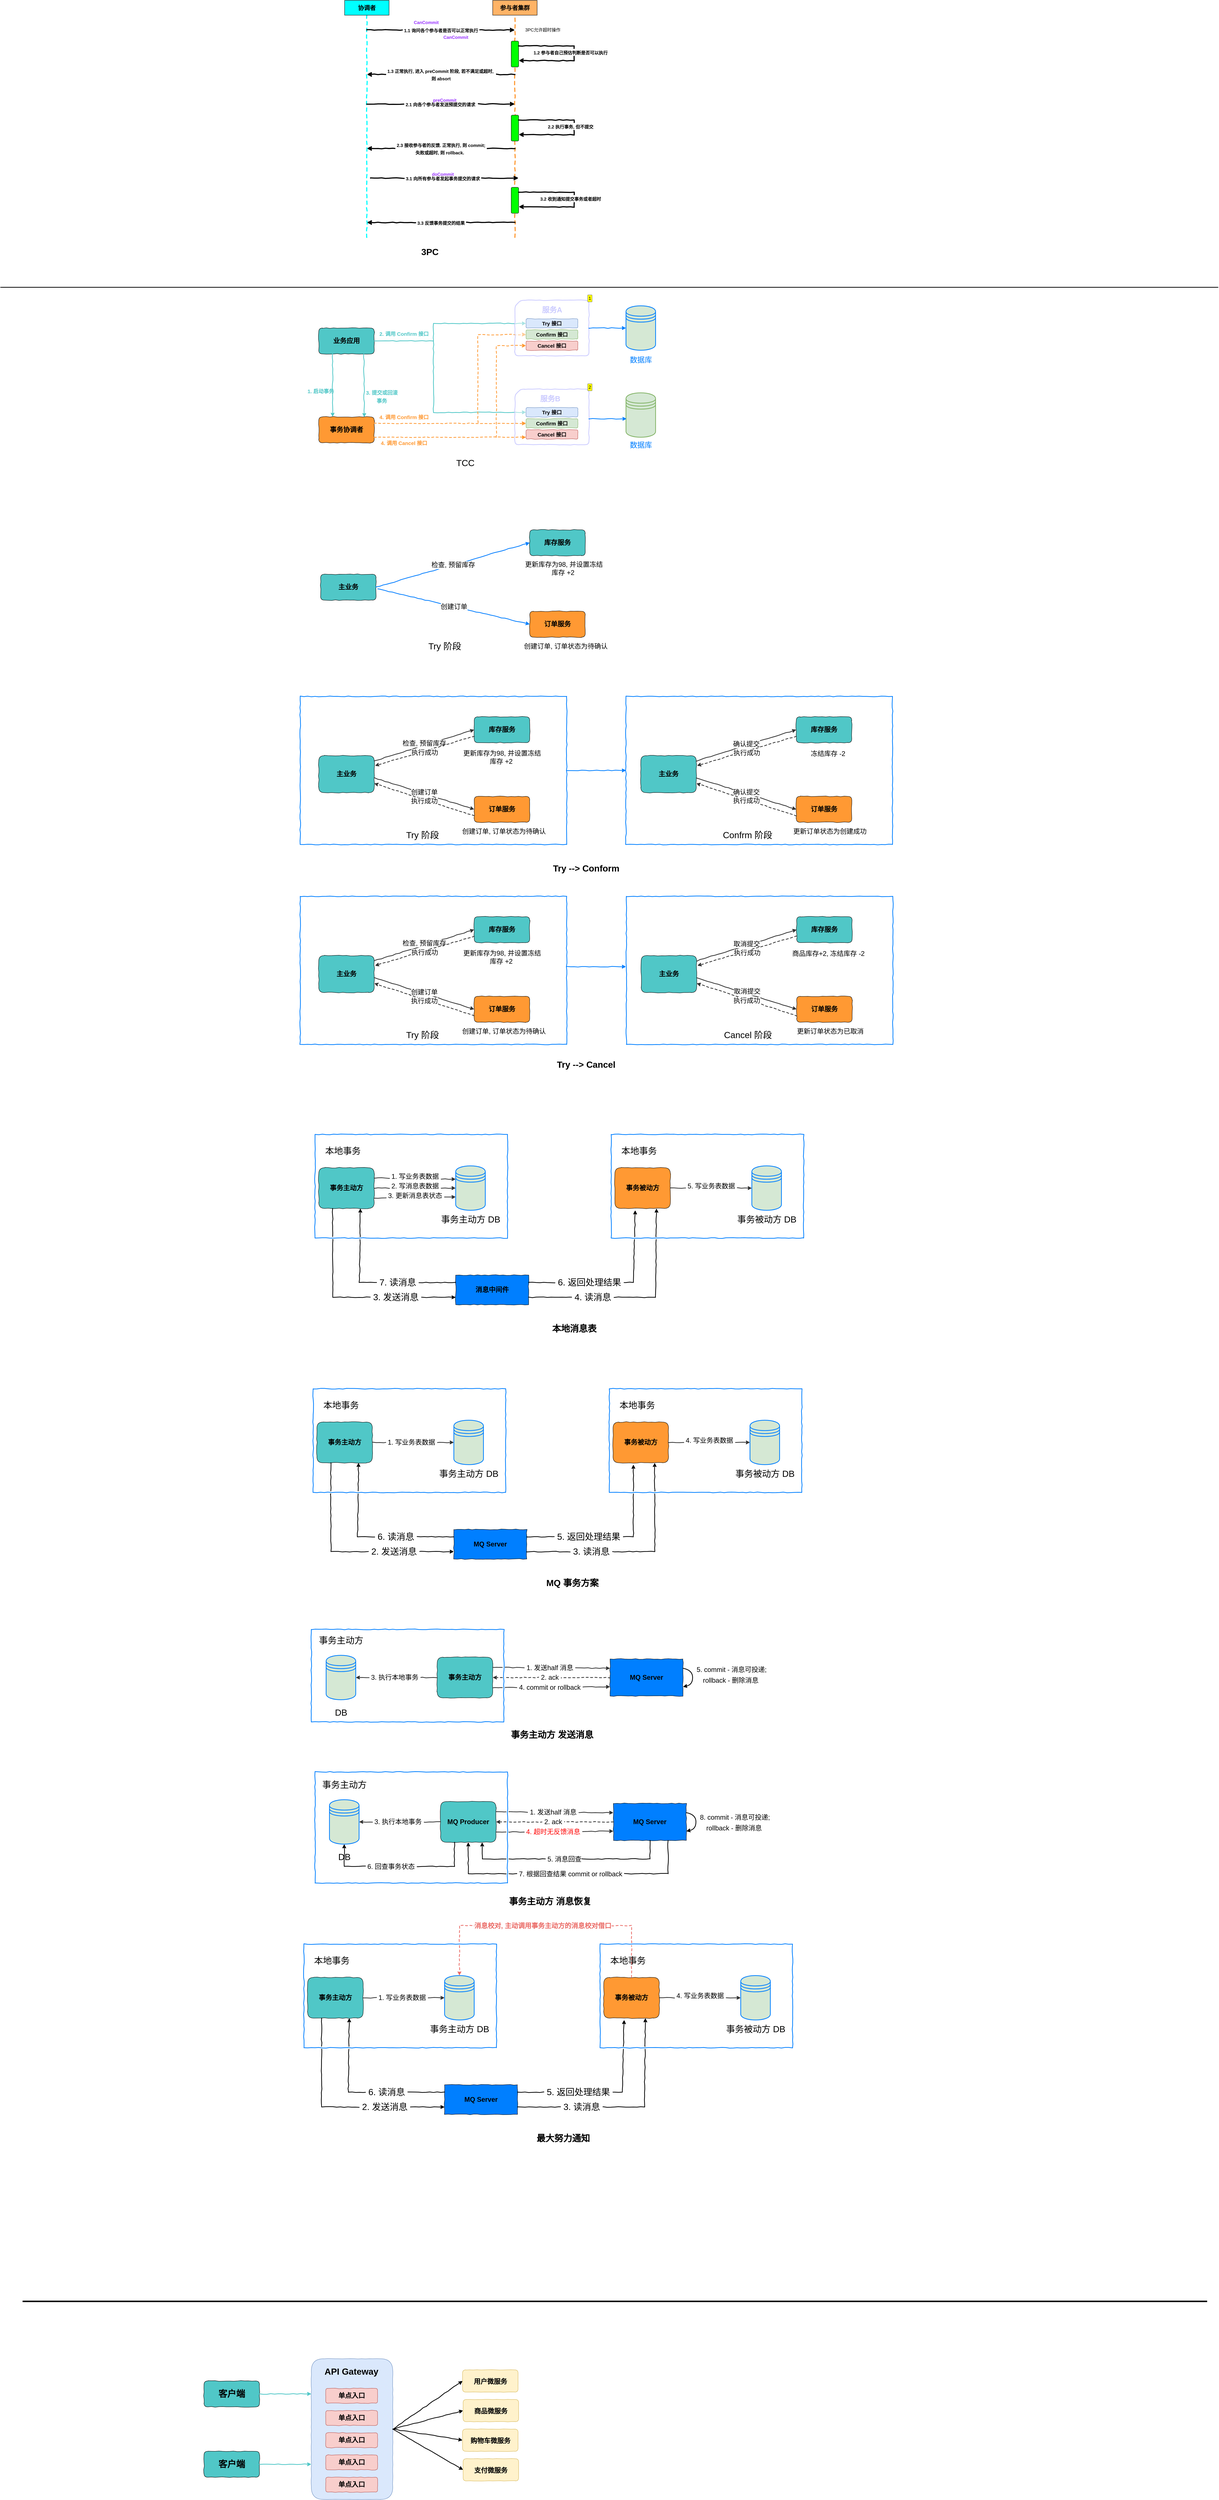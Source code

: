 <mxfile version="17.4.1" type="github">
  <diagram id="8NPvuT-ZTqcMZQu6F27M" name="第 1 页">
    <mxGraphModel dx="1987" dy="1064" grid="1" gridSize="10" guides="1" tooltips="1" connect="1" arrows="1" fold="1" page="1" pageScale="1" pageWidth="827" pageHeight="1169" background="#ffffff" math="0" shadow="0">
      <root>
        <mxCell id="0" />
        <mxCell id="1" parent="0" />
        <mxCell id="3hG3ktwHdd7RbcDjbh9i-1" value="" style="endArrow=none;dashed=1;html=1;rounded=0;fillColor=#d5e8d4;strokeColor=#00FFFF;strokeWidth=3;comic=1;entryX=0.5;entryY=1;entryDx=0;entryDy=0;" parent="1" target="3hG3ktwHdd7RbcDjbh9i-2" edge="1">
          <mxGeometry width="50" height="50" relative="1" as="geometry">
            <mxPoint x="180" y="760" as="sourcePoint" />
            <mxPoint x="179.5" y="190" as="targetPoint" />
          </mxGeometry>
        </mxCell>
        <mxCell id="3hG3ktwHdd7RbcDjbh9i-2" value="&lt;b&gt;&lt;font style=&quot;font-size: 16px&quot;&gt;协调者&lt;/font&gt;&lt;/b&gt;" style="rounded=0;whiteSpace=wrap;html=1;fillColor=#00FFFF;" parent="1" vertex="1">
          <mxGeometry x="120" y="120" width="120" height="40" as="geometry" />
        </mxCell>
        <mxCell id="3hG3ktwHdd7RbcDjbh9i-3" value="" style="endArrow=none;dashed=1;html=1;rounded=0;fillColor=#d5e8d4;strokeColor=#FF9933;strokeWidth=3;comic=1;entryX=0.5;entryY=1;entryDx=0;entryDy=0;startArrow=none;" parent="1" source="3hG3ktwHdd7RbcDjbh9i-10" target="3hG3ktwHdd7RbcDjbh9i-4" edge="1">
          <mxGeometry width="50" height="50" relative="1" as="geometry">
            <mxPoint x="580" y="720" as="sourcePoint" />
            <mxPoint x="269.5" y="210" as="targetPoint" />
          </mxGeometry>
        </mxCell>
        <mxCell id="3hG3ktwHdd7RbcDjbh9i-4" value="&lt;b&gt;&lt;font style=&quot;font-size: 16px&quot;&gt;参与者集群&lt;/font&gt;&lt;/b&gt;" style="rounded=0;whiteSpace=wrap;html=1;fillColor=#FFB366;" parent="1" vertex="1">
          <mxGeometry x="520" y="120" width="120" height="40" as="geometry" />
        </mxCell>
        <mxCell id="3hG3ktwHdd7RbcDjbh9i-5" value="" style="endArrow=classic;html=1;rounded=0;comic=1;fontSize=16;strokeWidth=3;" parent="1" edge="1">
          <mxGeometry relative="1" as="geometry">
            <mxPoint x="180" y="200" as="sourcePoint" />
            <mxPoint x="580" y="200" as="targetPoint" />
          </mxGeometry>
        </mxCell>
        <mxCell id="3hG3ktwHdd7RbcDjbh9i-6" value="&lt;font style=&quot;font-size: 12px&quot;&gt;&lt;b&gt;&amp;nbsp;1.1 询问各个参与者是否可以正常执行&amp;nbsp;&lt;/b&gt;&lt;/font&gt;" style="edgeLabel;resizable=0;html=1;align=center;verticalAlign=middle;fontSize=16;fillColor=#FFB366;" parent="3hG3ktwHdd7RbcDjbh9i-5" connectable="0" vertex="1">
          <mxGeometry relative="1" as="geometry" />
        </mxCell>
        <mxCell id="3hG3ktwHdd7RbcDjbh9i-7" value="&lt;b&gt;&lt;font color=&quot;#9933ff&quot;&gt;CanCommit&lt;/font&gt;&lt;/b&gt;" style="text;html=1;align=center;verticalAlign=middle;resizable=0;points=[];autosize=1;strokeColor=none;fillColor=none;fontSize=12;" parent="1" vertex="1">
          <mxGeometry x="300" y="170" width="80" height="20" as="geometry" />
        </mxCell>
        <mxCell id="3hG3ktwHdd7RbcDjbh9i-8" value="&lt;font color=&quot;#000000&quot;&gt;3PC允许超时操作&lt;/font&gt;" style="text;html=1;align=center;verticalAlign=middle;resizable=0;points=[];autosize=1;strokeColor=none;fillColor=none;fontSize=12;fontColor=#0000FF;" parent="1" vertex="1">
          <mxGeometry x="600" y="190" width="110" height="20" as="geometry" />
        </mxCell>
        <mxCell id="3hG3ktwHdd7RbcDjbh9i-9" value="&lt;b&gt;&lt;font color=&quot;#9933ff&quot;&gt;CanCommit&lt;/font&gt;&lt;/b&gt;" style="text;html=1;align=center;verticalAlign=middle;resizable=0;points=[];autosize=1;strokeColor=none;fillColor=none;fontSize=12;" parent="1" vertex="1">
          <mxGeometry x="380" y="210" width="80" height="20" as="geometry" />
        </mxCell>
        <mxCell id="3hG3ktwHdd7RbcDjbh9i-10" value="" style="rounded=1;whiteSpace=wrap;html=1;fontSize=12;fontColor=#000000;fillColor=#00FF00;direction=south;" parent="1" vertex="1">
          <mxGeometry x="570" y="230" width="20" height="70" as="geometry" />
        </mxCell>
        <mxCell id="3hG3ktwHdd7RbcDjbh9i-11" value="" style="endArrow=none;dashed=1;html=1;rounded=0;fillColor=#d5e8d4;strokeColor=#FF9933;strokeWidth=3;comic=1;entryX=1;entryY=0.5;entryDx=0;entryDy=0;" parent="1" target="3hG3ktwHdd7RbcDjbh9i-10" edge="1">
          <mxGeometry width="50" height="50" relative="1" as="geometry">
            <mxPoint x="580" y="760" as="sourcePoint" />
            <mxPoint x="550" y="340" as="targetPoint" />
          </mxGeometry>
        </mxCell>
        <mxCell id="3hG3ktwHdd7RbcDjbh9i-12" value="" style="endArrow=classic;html=1;rounded=0;comic=1;fontSize=12;fontColor=#000000;strokeColor=#000000;strokeWidth=3;entryX=0.75;entryY=0;entryDx=0;entryDy=0;" parent="1" target="3hG3ktwHdd7RbcDjbh9i-10" edge="1">
          <mxGeometry width="50" height="50" relative="1" as="geometry">
            <mxPoint x="590" y="243" as="sourcePoint" />
            <mxPoint x="460" y="410" as="targetPoint" />
            <Array as="points">
              <mxPoint x="740" y="243" />
              <mxPoint x="740" y="268" />
              <mxPoint x="740" y="283" />
            </Array>
          </mxGeometry>
        </mxCell>
        <mxCell id="3hG3ktwHdd7RbcDjbh9i-13" value="&lt;font style=&quot;font-size: 12px&quot;&gt;&lt;b&gt;1.2 参与者自己预估判断是否可以执行&lt;/b&gt;&lt;/font&gt;" style="edgeLabel;resizable=0;html=1;align=center;verticalAlign=middle;fontSize=16;fillColor=#FFB366;" parent="1" connectable="0" vertex="1">
          <mxGeometry x="730" y="260" as="geometry" />
        </mxCell>
        <mxCell id="3hG3ktwHdd7RbcDjbh9i-14" value="" style="endArrow=classic;html=1;rounded=0;comic=1;fontSize=16;strokeWidth=3;" parent="1" edge="1">
          <mxGeometry relative="1" as="geometry">
            <mxPoint x="580" y="320" as="sourcePoint" />
            <mxPoint x="180" y="320" as="targetPoint" />
          </mxGeometry>
        </mxCell>
        <mxCell id="3hG3ktwHdd7RbcDjbh9i-15" value="&lt;font style=&quot;font-size: 12px&quot;&gt;&lt;b&gt;&amp;nbsp;1.3 正常执行, 进入 preCommit 阶段, 若不满足或超时,&amp;nbsp;&amp;nbsp;&lt;br&gt;则 absort&lt;/b&gt;&lt;/font&gt;" style="edgeLabel;resizable=0;html=1;align=center;verticalAlign=middle;fontSize=16;fillColor=#FFB366;" parent="3hG3ktwHdd7RbcDjbh9i-14" connectable="0" vertex="1">
          <mxGeometry relative="1" as="geometry" />
        </mxCell>
        <mxCell id="3hG3ktwHdd7RbcDjbh9i-16" value="" style="endArrow=classic;html=1;rounded=0;comic=1;fontSize=16;strokeWidth=3;" parent="1" edge="1">
          <mxGeometry relative="1" as="geometry">
            <mxPoint x="180" y="400" as="sourcePoint" />
            <mxPoint x="580" y="400" as="targetPoint" />
          </mxGeometry>
        </mxCell>
        <mxCell id="3hG3ktwHdd7RbcDjbh9i-17" value="&lt;font style=&quot;font-size: 12px&quot;&gt;&lt;b&gt;&amp;nbsp;2.1 向各个参与者发送预提交的请求&amp;nbsp;&amp;nbsp;&lt;/b&gt;&lt;/font&gt;" style="edgeLabel;resizable=0;html=1;align=center;verticalAlign=middle;fontSize=16;fillColor=#FFB366;" parent="3hG3ktwHdd7RbcDjbh9i-16" connectable="0" vertex="1">
          <mxGeometry relative="1" as="geometry" />
        </mxCell>
        <mxCell id="3hG3ktwHdd7RbcDjbh9i-18" value="&lt;b&gt;&lt;font color=&quot;#9933ff&quot;&gt;preCommit&lt;/font&gt;&lt;/b&gt;" style="text;html=1;align=center;verticalAlign=middle;resizable=0;points=[];autosize=1;strokeColor=none;fillColor=none;fontSize=12;" parent="1" vertex="1">
          <mxGeometry x="350" y="380" width="80" height="20" as="geometry" />
        </mxCell>
        <mxCell id="3hG3ktwHdd7RbcDjbh9i-19" value="" style="rounded=1;whiteSpace=wrap;html=1;fontSize=12;fontColor=#000000;fillColor=#00FF00;direction=south;" parent="1" vertex="1">
          <mxGeometry x="570" y="430" width="20" height="70" as="geometry" />
        </mxCell>
        <mxCell id="3hG3ktwHdd7RbcDjbh9i-20" value="" style="endArrow=classic;html=1;rounded=0;comic=1;fontSize=12;fontColor=#000000;strokeColor=#000000;strokeWidth=3;entryX=0.75;entryY=0;entryDx=0;entryDy=0;" parent="1" target="3hG3ktwHdd7RbcDjbh9i-19" edge="1">
          <mxGeometry width="50" height="50" relative="1" as="geometry">
            <mxPoint x="590" y="443" as="sourcePoint" />
            <mxPoint x="460" y="610" as="targetPoint" />
            <Array as="points">
              <mxPoint x="740" y="443" />
              <mxPoint x="740" y="468" />
              <mxPoint x="740" y="483" />
            </Array>
          </mxGeometry>
        </mxCell>
        <mxCell id="3hG3ktwHdd7RbcDjbh9i-21" value="&lt;font style=&quot;font-size: 12px&quot;&gt;&lt;b&gt;2.2 执行事务, 但不提交&lt;/b&gt;&lt;/font&gt;" style="edgeLabel;resizable=0;html=1;align=center;verticalAlign=middle;fontSize=16;fillColor=#FFB366;" parent="1" connectable="0" vertex="1">
          <mxGeometry x="730" y="460" as="geometry" />
        </mxCell>
        <mxCell id="3hG3ktwHdd7RbcDjbh9i-22" value="" style="endArrow=classic;html=1;rounded=0;comic=1;fontSize=16;strokeWidth=3;" parent="1" edge="1">
          <mxGeometry relative="1" as="geometry">
            <mxPoint x="580" y="520" as="sourcePoint" />
            <mxPoint x="180" y="520" as="targetPoint" />
          </mxGeometry>
        </mxCell>
        <mxCell id="3hG3ktwHdd7RbcDjbh9i-23" value="&lt;span style=&quot;font-size: 12px&quot;&gt;&lt;b&gt;&amp;nbsp;2.3 接收参与者的反馈. 正常执行, 则 commit;&amp;nbsp;&lt;br&gt;失败或超时, 则 rollback.&amp;nbsp;&amp;nbsp;&lt;/b&gt;&lt;/span&gt;" style="edgeLabel;resizable=0;html=1;align=center;verticalAlign=middle;fontSize=16;fillColor=#FFB366;" parent="3hG3ktwHdd7RbcDjbh9i-22" connectable="0" vertex="1">
          <mxGeometry relative="1" as="geometry" />
        </mxCell>
        <mxCell id="3hG3ktwHdd7RbcDjbh9i-24" value="" style="endArrow=classic;html=1;rounded=0;comic=1;fontSize=16;strokeWidth=3;" parent="1" edge="1">
          <mxGeometry relative="1" as="geometry">
            <mxPoint x="190" y="600" as="sourcePoint" />
            <mxPoint x="590" y="600" as="targetPoint" />
          </mxGeometry>
        </mxCell>
        <mxCell id="3hG3ktwHdd7RbcDjbh9i-25" value="&lt;span style=&quot;font-size: 12px&quot;&gt;&lt;b&gt;&amp;nbsp;3.1 向所有参与者发起事务提交的请求&amp;nbsp;&lt;/b&gt;&lt;/span&gt;" style="edgeLabel;resizable=0;html=1;align=center;verticalAlign=middle;fontSize=16;fillColor=#FFB366;" parent="3hG3ktwHdd7RbcDjbh9i-24" connectable="0" vertex="1">
          <mxGeometry relative="1" as="geometry">
            <mxPoint x="-5" as="offset" />
          </mxGeometry>
        </mxCell>
        <mxCell id="3hG3ktwHdd7RbcDjbh9i-26" value="&lt;b&gt;&lt;font color=&quot;#9933ff&quot;&gt;doCommit&lt;/font&gt;&lt;/b&gt;" style="text;html=1;align=center;verticalAlign=middle;resizable=0;points=[];autosize=1;strokeColor=none;fillColor=none;fontSize=12;" parent="1" vertex="1">
          <mxGeometry x="350" y="580" width="70" height="20" as="geometry" />
        </mxCell>
        <mxCell id="3hG3ktwHdd7RbcDjbh9i-27" value="" style="rounded=1;whiteSpace=wrap;html=1;fontSize=12;fontColor=#000000;fillColor=#00FF00;direction=south;" parent="1" vertex="1">
          <mxGeometry x="570" y="625" width="20" height="70" as="geometry" />
        </mxCell>
        <mxCell id="3hG3ktwHdd7RbcDjbh9i-28" value="" style="endArrow=classic;html=1;rounded=0;comic=1;fontSize=12;fontColor=#000000;strokeColor=#000000;strokeWidth=3;entryX=0.75;entryY=0;entryDx=0;entryDy=0;" parent="1" target="3hG3ktwHdd7RbcDjbh9i-27" edge="1">
          <mxGeometry width="50" height="50" relative="1" as="geometry">
            <mxPoint x="590" y="638" as="sourcePoint" />
            <mxPoint x="460" y="805" as="targetPoint" />
            <Array as="points">
              <mxPoint x="740" y="638" />
              <mxPoint x="740" y="663" />
              <mxPoint x="740" y="678" />
            </Array>
          </mxGeometry>
        </mxCell>
        <mxCell id="3hG3ktwHdd7RbcDjbh9i-29" value="&lt;font style=&quot;font-size: 12px&quot;&gt;&lt;b&gt;3.2 收到通知提交事务或者超时&lt;/b&gt;&lt;/font&gt;" style="edgeLabel;resizable=0;html=1;align=center;verticalAlign=middle;fontSize=16;fillColor=#FFB366;" parent="1" connectable="0" vertex="1">
          <mxGeometry x="730" y="655" as="geometry" />
        </mxCell>
        <mxCell id="3hG3ktwHdd7RbcDjbh9i-30" value="" style="endArrow=classic;html=1;rounded=0;comic=1;fontSize=16;strokeWidth=3;" parent="1" edge="1">
          <mxGeometry relative="1" as="geometry">
            <mxPoint x="580" y="720" as="sourcePoint" />
            <mxPoint x="180" y="720" as="targetPoint" />
          </mxGeometry>
        </mxCell>
        <mxCell id="3hG3ktwHdd7RbcDjbh9i-31" value="&lt;span style=&quot;font-size: 12px&quot;&gt;&lt;b&gt;&amp;nbsp;3.3 反馈事务提交的结果&amp;nbsp;&lt;/b&gt;&lt;/span&gt;" style="edgeLabel;resizable=0;html=1;align=center;verticalAlign=middle;fontSize=16;fillColor=#FFB366;" parent="3hG3ktwHdd7RbcDjbh9i-30" connectable="0" vertex="1">
          <mxGeometry relative="1" as="geometry" />
        </mxCell>
        <mxCell id="3hG3ktwHdd7RbcDjbh9i-32" value="&lt;font style=&quot;font-size: 24px&quot;&gt;&lt;b&gt;3PC&lt;/b&gt;&lt;/font&gt;" style="text;html=1;align=center;verticalAlign=middle;resizable=0;points=[];autosize=1;strokeColor=none;fillColor=none;" parent="1" vertex="1">
          <mxGeometry x="320" y="790" width="60" height="20" as="geometry" />
        </mxCell>
        <mxCell id="3hG3ktwHdd7RbcDjbh9i-33" value="" style="line;strokeWidth=2;html=1;fontSize=24;" parent="1" vertex="1">
          <mxGeometry x="-810" y="890" width="3290" height="10" as="geometry" />
        </mxCell>
        <mxCell id="3hG3ktwHdd7RbcDjbh9i-34" value="&lt;font style=&quot;font-size: 18px&quot;&gt;&lt;b&gt;业务应用&lt;/b&gt;&lt;/font&gt;" style="rounded=1;whiteSpace=wrap;html=1;comic=1;fillColor=#50C7C7;" parent="1" vertex="1">
          <mxGeometry x="50" y="1005" width="150" height="70" as="geometry" />
        </mxCell>
        <mxCell id="3hG3ktwHdd7RbcDjbh9i-35" value="&lt;b style=&quot;font-size: 18px&quot;&gt;事务协调者&lt;/b&gt;" style="rounded=1;whiteSpace=wrap;html=1;comic=1;fillColor=#FF9933;" parent="1" vertex="1">
          <mxGeometry x="50" y="1245" width="150" height="70" as="geometry" />
        </mxCell>
        <mxCell id="3hG3ktwHdd7RbcDjbh9i-36" value="" style="endArrow=classic;html=1;rounded=0;fontSize=18;exitX=0.25;exitY=1;exitDx=0;exitDy=0;entryX=0.25;entryY=0;entryDx=0;entryDy=0;strokeColor=#50C7C7;comic=1;strokeWidth=2;" parent="1" source="3hG3ktwHdd7RbcDjbh9i-34" target="3hG3ktwHdd7RbcDjbh9i-35" edge="1">
          <mxGeometry width="50" height="50" relative="1" as="geometry">
            <mxPoint x="390" y="1260" as="sourcePoint" />
            <mxPoint x="440" y="1210" as="targetPoint" />
          </mxGeometry>
        </mxCell>
        <mxCell id="3hG3ktwHdd7RbcDjbh9i-37" value="" style="endArrow=classic;html=1;rounded=0;fontSize=18;exitX=0.813;exitY=0.986;exitDx=0;exitDy=0;strokeColor=#50C7C7;comic=1;strokeWidth=2;exitPerimeter=0;entryX=0.82;entryY=0.014;entryDx=0;entryDy=0;entryPerimeter=0;" parent="1" source="3hG3ktwHdd7RbcDjbh9i-34" target="3hG3ktwHdd7RbcDjbh9i-35" edge="1">
          <mxGeometry width="50" height="50" relative="1" as="geometry">
            <mxPoint x="167.5" y="1090" as="sourcePoint" />
            <mxPoint x="242" y="1250" as="targetPoint" />
          </mxGeometry>
        </mxCell>
        <mxCell id="3hG3ktwHdd7RbcDjbh9i-38" value="&lt;font size=&quot;1&quot; color=&quot;#50c7c7&quot;&gt;&lt;b style=&quot;font-size: 14px&quot;&gt;1. 启动事务&lt;/b&gt;&lt;/font&gt;" style="text;html=1;align=center;verticalAlign=middle;resizable=0;points=[];autosize=1;strokeColor=none;fillColor=none;fontSize=18;" parent="1" vertex="1">
          <mxGeometry x="10" y="1160" width="90" height="30" as="geometry" />
        </mxCell>
        <mxCell id="3hG3ktwHdd7RbcDjbh9i-39" value="&lt;font size=&quot;1&quot; color=&quot;#50c7c7&quot;&gt;&lt;b style=&quot;font-size: 14px&quot;&gt;3. 提交或回滚&lt;br&gt;事务&lt;/b&gt;&lt;/font&gt;" style="text;html=1;align=center;verticalAlign=middle;resizable=0;points=[];autosize=1;strokeColor=none;fillColor=none;fontSize=18;" parent="1" vertex="1">
          <mxGeometry x="170" y="1160" width="100" height="60" as="geometry" />
        </mxCell>
        <mxCell id="3hG3ktwHdd7RbcDjbh9i-40" value="" style="edgeStyle=elbowEdgeStyle;elbow=horizontal;endArrow=classic;html=1;rounded=0;comic=1;fontSize=14;fontColor=#50C7C7;strokeColor=#50C7C7;strokeWidth=2;exitX=1;exitY=0.5;exitDx=0;exitDy=0;entryX=0;entryY=0.5;entryDx=0;entryDy=0;" parent="1" source="3hG3ktwHdd7RbcDjbh9i-34" target="3hG3ktwHdd7RbcDjbh9i-44" edge="1">
          <mxGeometry width="50" height="50" relative="1" as="geometry">
            <mxPoint x="460" y="1085" as="sourcePoint" />
            <mxPoint x="550" y="1020" as="targetPoint" />
            <Array as="points">
              <mxPoint x="360" y="1030" />
              <mxPoint x="360" y="1045" />
              <mxPoint x="560" y="1140" />
            </Array>
          </mxGeometry>
        </mxCell>
        <mxCell id="3hG3ktwHdd7RbcDjbh9i-41" value="" style="endArrow=classic;html=1;rounded=0;comic=1;fontSize=14;fontColor=#50C7C7;strokeColor=#50C7C7;strokeWidth=2;" parent="1" target="3hG3ktwHdd7RbcDjbh9i-49" edge="1">
          <mxGeometry width="50" height="50" relative="1" as="geometry">
            <mxPoint x="360" y="1040" as="sourcePoint" />
            <mxPoint x="480" y="1160" as="targetPoint" />
            <Array as="points">
              <mxPoint x="360" y="1233" />
            </Array>
          </mxGeometry>
        </mxCell>
        <mxCell id="3hG3ktwHdd7RbcDjbh9i-42" value="" style="endArrow=classic;html=1;rounded=0;comic=1;fontSize=14;fontColor=#50C7C7;strokeColor=#FF9933;strokeWidth=2;dashed=1;entryX=0;entryY=0.5;entryDx=0;entryDy=0;" parent="1" target="3hG3ktwHdd7RbcDjbh9i-45" edge="1">
          <mxGeometry width="50" height="50" relative="1" as="geometry">
            <mxPoint x="480" y="1260" as="sourcePoint" />
            <mxPoint x="560" y="1157.5" as="targetPoint" />
            <Array as="points">
              <mxPoint x="480" y="1023" />
            </Array>
          </mxGeometry>
        </mxCell>
        <mxCell id="3hG3ktwHdd7RbcDjbh9i-43" value="" style="shape=card;whiteSpace=wrap;html=1;fillColor=default;align=left;size=16;deletable=1;expand=1;comic=1;noLabel=0;enumerate=1;rounded=1;fontSize=14;fontColor=#50C7C7;strokeWidth=2;strokeColor=#CCCCFF;fillOpacity=50;strokeOpacity=100;overflow=visible;" parent="1" vertex="1">
          <mxGeometry x="580" y="930" width="200" height="150" as="geometry" />
        </mxCell>
        <mxCell id="3hG3ktwHdd7RbcDjbh9i-44" value="&lt;b&gt;Try 接口&lt;/b&gt;" style="rounded=1;whiteSpace=wrap;html=1;comic=1;fontSize=14;fillColor=#dae8fc;strokeColor=#6c8ebf;" parent="1" vertex="1">
          <mxGeometry x="610" y="980" width="140" height="25" as="geometry" />
        </mxCell>
        <mxCell id="3hG3ktwHdd7RbcDjbh9i-45" value="&lt;b&gt;Confirm 接口&lt;/b&gt;" style="rounded=1;whiteSpace=wrap;html=1;comic=1;fontSize=14;fillColor=#d5e8d4;strokeColor=#82b366;" parent="1" vertex="1">
          <mxGeometry x="610" y="1010" width="140" height="25" as="geometry" />
        </mxCell>
        <mxCell id="3hG3ktwHdd7RbcDjbh9i-46" value="&lt;b&gt;Cancel 接口&lt;/b&gt;" style="rounded=1;whiteSpace=wrap;html=1;comic=1;fontSize=14;fillColor=#f8cecc;strokeColor=#b85450;" parent="1" vertex="1">
          <mxGeometry x="610" y="1040" width="140" height="25" as="geometry" />
        </mxCell>
        <mxCell id="3hG3ktwHdd7RbcDjbh9i-47" value="&lt;font color=&quot;#ccccff&quot; size=&quot;1&quot;&gt;&lt;b style=&quot;font-size: 20px&quot;&gt;服务A&lt;/b&gt;&lt;/font&gt;" style="text;html=1;align=center;verticalAlign=middle;resizable=0;points=[];autosize=1;strokeColor=none;fillColor=none;fontSize=14;fontColor=#50C7C7;" parent="1" vertex="1">
          <mxGeometry x="645" y="940" width="70" height="30" as="geometry" />
        </mxCell>
        <mxCell id="3hG3ktwHdd7RbcDjbh9i-48" value="" style="shape=card;whiteSpace=wrap;html=1;fillColor=#FFFFFF;align=left;size=16;deletable=1;expand=1;comic=1;noLabel=0;enumerate=1;rounded=1;fontSize=14;fontColor=#50C7C7;strokeWidth=2;strokeColor=#CCCCFF;fillOpacity=50;" parent="1" vertex="1">
          <mxGeometry x="580" y="1170" width="200" height="150" as="geometry" />
        </mxCell>
        <mxCell id="3hG3ktwHdd7RbcDjbh9i-49" value="&lt;b&gt;Try 接口&lt;/b&gt;" style="rounded=1;whiteSpace=wrap;html=1;comic=1;fontSize=14;fillColor=#dae8fc;strokeColor=#6c8ebf;" parent="1" vertex="1">
          <mxGeometry x="610" y="1220" width="140" height="25" as="geometry" />
        </mxCell>
        <mxCell id="3hG3ktwHdd7RbcDjbh9i-50" value="&lt;b&gt;Confirm 接口&lt;/b&gt;" style="rounded=1;whiteSpace=wrap;html=1;comic=1;fontSize=14;fillColor=#d5e8d4;strokeColor=#82b366;" parent="1" vertex="1">
          <mxGeometry x="610" y="1250" width="140" height="25" as="geometry" />
        </mxCell>
        <mxCell id="3hG3ktwHdd7RbcDjbh9i-51" value="&lt;b&gt;Cancel 接口&lt;/b&gt;" style="rounded=1;whiteSpace=wrap;html=1;comic=1;fontSize=14;fillColor=#f8cecc;strokeColor=#b85450;" parent="1" vertex="1">
          <mxGeometry x="610" y="1280" width="140" height="25" as="geometry" />
        </mxCell>
        <mxCell id="3hG3ktwHdd7RbcDjbh9i-52" value="&lt;font color=&quot;#ccccff&quot; size=&quot;1&quot;&gt;&lt;b style=&quot;font-size: 20px&quot;&gt;服务B&lt;/b&gt;&lt;/font&gt;" style="text;html=1;align=center;verticalAlign=middle;resizable=0;points=[];autosize=1;strokeColor=none;fillColor=none;fontSize=14;fontColor=#50C7C7;" parent="1" vertex="1">
          <mxGeometry x="640" y="1180" width="70" height="30" as="geometry" />
        </mxCell>
        <mxCell id="3hG3ktwHdd7RbcDjbh9i-53" value="" style="endArrow=classic;html=1;rounded=0;comic=1;fontSize=14;fontColor=#50C7C7;strokeColor=#FF9933;strokeWidth=2;dashed=1;entryX=0;entryY=0.5;entryDx=0;entryDy=0;targetPerimeterSpacing=2;sourcePerimeterSpacing=2;jumpStyle=gap;" parent="1" target="3hG3ktwHdd7RbcDjbh9i-46" edge="1">
          <mxGeometry width="50" height="50" relative="1" as="geometry">
            <mxPoint x="530" y="1300" as="sourcePoint" />
            <mxPoint x="620" y="1032.5" as="targetPoint" />
            <Array as="points">
              <mxPoint x="530" y="1053" />
            </Array>
          </mxGeometry>
        </mxCell>
        <mxCell id="3hG3ktwHdd7RbcDjbh9i-54" value="&lt;font size=&quot;1&quot; color=&quot;#50c7c7&quot;&gt;&lt;b style=&quot;font-size: 14px&quot;&gt;2. 调用 Confirm 接口&lt;/b&gt;&lt;/font&gt;" style="text;html=1;align=center;verticalAlign=middle;resizable=0;points=[];autosize=1;strokeColor=none;fillColor=none;fontSize=18;" parent="1" vertex="1">
          <mxGeometry x="205" y="1005" width="150" height="30" as="geometry" />
        </mxCell>
        <mxCell id="3hG3ktwHdd7RbcDjbh9i-55" value="" style="endArrow=classic;html=1;rounded=0;dashed=1;comic=1;fontSize=20;fontColor=#FF33FF;sourcePerimeterSpacing=2;targetPerimeterSpacing=2;strokeColor=#FF9933;strokeWidth=2;jumpStyle=gap;exitX=1;exitY=0.25;exitDx=0;exitDy=0;entryX=0;entryY=0.5;entryDx=0;entryDy=0;" parent="1" source="3hG3ktwHdd7RbcDjbh9i-35" target="3hG3ktwHdd7RbcDjbh9i-50" edge="1">
          <mxGeometry width="50" height="50" relative="1" as="geometry">
            <mxPoint x="370" y="1260" as="sourcePoint" />
            <mxPoint x="420" y="1210" as="targetPoint" />
          </mxGeometry>
        </mxCell>
        <mxCell id="3hG3ktwHdd7RbcDjbh9i-56" value="" style="endArrow=classic;html=1;rounded=0;dashed=1;comic=1;fontSize=20;fontColor=#FF33FF;sourcePerimeterSpacing=2;targetPerimeterSpacing=2;strokeColor=#FF9933;strokeWidth=2;jumpStyle=gap;exitX=1;exitY=0.25;exitDx=0;exitDy=0;entryX=0;entryY=0.5;entryDx=0;entryDy=0;" parent="1" edge="1">
          <mxGeometry width="50" height="50" relative="1" as="geometry">
            <mxPoint x="200" y="1300" as="sourcePoint" />
            <mxPoint x="610" y="1300" as="targetPoint" />
          </mxGeometry>
        </mxCell>
        <mxCell id="3hG3ktwHdd7RbcDjbh9i-57" value="&lt;font size=&quot;1&quot; color=&quot;#ff9933&quot;&gt;&lt;b style=&quot;font-size: 14px&quot;&gt;4. 调用 Confirm 接口&lt;/b&gt;&lt;/font&gt;" style="text;html=1;align=center;verticalAlign=middle;resizable=0;points=[];autosize=1;strokeColor=none;fillColor=none;fontSize=18;" parent="1" vertex="1">
          <mxGeometry x="205" y="1230" width="150" height="30" as="geometry" />
        </mxCell>
        <mxCell id="3hG3ktwHdd7RbcDjbh9i-58" value="&lt;font size=&quot;1&quot; color=&quot;#ff9933&quot;&gt;&lt;b style=&quot;font-size: 14px&quot;&gt;4. 调用 Cancel 接口&lt;/b&gt;&lt;/font&gt;" style="text;html=1;align=center;verticalAlign=middle;resizable=0;points=[];autosize=1;strokeColor=none;fillColor=none;fontSize=18;" parent="1" vertex="1">
          <mxGeometry x="210" y="1300" width="140" height="30" as="geometry" />
        </mxCell>
        <mxCell id="3hG3ktwHdd7RbcDjbh9i-59" value="" style="shape=datastore;whiteSpace=wrap;html=1;rounded=1;comic=0;fontSize=20;strokeColor=#007FFF;strokeWidth=2;fillColor=#d5e8d4;" parent="1" vertex="1">
          <mxGeometry x="880" y="945" width="80" height="120" as="geometry" />
        </mxCell>
        <mxCell id="3hG3ktwHdd7RbcDjbh9i-60" value="" style="shape=datastore;whiteSpace=wrap;html=1;rounded=1;comic=0;fontSize=20;strokeColor=#82b366;strokeWidth=2;fillColor=#d5e8d4;" parent="1" vertex="1">
          <mxGeometry x="880" y="1180" width="80" height="120" as="geometry" />
        </mxCell>
        <mxCell id="3hG3ktwHdd7RbcDjbh9i-61" value="" style="endArrow=classic;html=1;rounded=0;comic=1;fontSize=20;fontColor=#FF9933;sourcePerimeterSpacing=2;targetPerimeterSpacing=2;strokeColor=#007FFF;strokeWidth=2;jumpStyle=gap;exitX=1;exitY=0.5;exitDx=0;exitDy=0;exitPerimeter=0;entryX=0;entryY=0.5;entryDx=0;entryDy=0;" parent="1" source="3hG3ktwHdd7RbcDjbh9i-43" target="3hG3ktwHdd7RbcDjbh9i-59" edge="1">
          <mxGeometry width="50" height="50" relative="1" as="geometry">
            <mxPoint x="510" y="1120" as="sourcePoint" />
            <mxPoint x="560" y="1070" as="targetPoint" />
          </mxGeometry>
        </mxCell>
        <mxCell id="3hG3ktwHdd7RbcDjbh9i-62" value="" style="endArrow=classic;html=1;rounded=0;comic=1;fontSize=20;fontColor=#FF9933;sourcePerimeterSpacing=2;targetPerimeterSpacing=2;strokeColor=#007FFF;strokeWidth=2;jumpStyle=gap;entryX=0.02;entryY=0.584;entryDx=0;entryDy=0;entryPerimeter=0;" parent="1" target="3hG3ktwHdd7RbcDjbh9i-60" edge="1">
          <mxGeometry width="50" height="50" relative="1" as="geometry">
            <mxPoint x="780" y="1250" as="sourcePoint" />
            <mxPoint x="850" y="1410" as="targetPoint" />
          </mxGeometry>
        </mxCell>
        <mxCell id="3hG3ktwHdd7RbcDjbh9i-63" value="&lt;font color=&quot;#007fff&quot;&gt;数据库&lt;/font&gt;" style="text;html=1;align=center;verticalAlign=middle;resizable=0;points=[];autosize=1;strokeColor=none;fillColor=none;fontSize=20;fontColor=#FF9933;" parent="1" vertex="1">
          <mxGeometry x="880" y="1075" width="80" height="30" as="geometry" />
        </mxCell>
        <mxCell id="3hG3ktwHdd7RbcDjbh9i-64" value="&lt;font color=&quot;#007fff&quot;&gt;数据库&lt;/font&gt;" style="text;html=1;align=center;verticalAlign=middle;resizable=0;points=[];autosize=1;strokeColor=none;fillColor=none;fontSize=20;fontColor=#FF9933;" parent="1" vertex="1">
          <mxGeometry x="880" y="1305" width="80" height="30" as="geometry" />
        </mxCell>
        <mxCell id="3hG3ktwHdd7RbcDjbh9i-65" value="&lt;font color=&quot;#000000&quot; size=&quot;1&quot;&gt;&lt;span style=&quot;font-size: 24px&quot;&gt;TCC&amp;nbsp;&lt;/span&gt;&lt;/font&gt;" style="text;html=1;align=center;verticalAlign=middle;resizable=0;points=[];autosize=1;strokeColor=none;fillColor=none;fontSize=20;fontColor=#007FFF;" parent="1" vertex="1">
          <mxGeometry x="414" y="1355" width="70" height="30" as="geometry" />
        </mxCell>
        <mxCell id="3hG3ktwHdd7RbcDjbh9i-66" value="&lt;font style=&quot;font-size: 18px&quot;&gt;&lt;b&gt;主业务&lt;/b&gt;&lt;/font&gt;" style="rounded=1;whiteSpace=wrap;html=1;comic=1;fillColor=#50C7C7;" parent="1" vertex="1">
          <mxGeometry x="55" y="1670" width="150" height="70" as="geometry" />
        </mxCell>
        <mxCell id="3hG3ktwHdd7RbcDjbh9i-67" value="&lt;font style=&quot;font-size: 18px&quot;&gt;&lt;b&gt;库存服务&lt;/b&gt;&lt;/font&gt;" style="rounded=1;whiteSpace=wrap;html=1;comic=1;fillColor=#50C7C7;" parent="1" vertex="1">
          <mxGeometry x="620" y="1550" width="150" height="70" as="geometry" />
        </mxCell>
        <mxCell id="3hG3ktwHdd7RbcDjbh9i-68" value="&lt;b style=&quot;font-size: 18px&quot;&gt;订单服务&lt;/b&gt;" style="rounded=1;whiteSpace=wrap;html=1;comic=1;fillColor=#FF9933;" parent="1" vertex="1">
          <mxGeometry x="620" y="1770" width="150" height="70" as="geometry" />
        </mxCell>
        <mxCell id="3hG3ktwHdd7RbcDjbh9i-69" value="" style="endArrow=classic;html=1;rounded=0;comic=1;fontSize=24;fontColor=#000000;sourcePerimeterSpacing=2;targetPerimeterSpacing=2;strokeColor=#007FFF;strokeWidth=2;jumpStyle=gap;exitX=1;exitY=0.5;exitDx=0;exitDy=0;entryX=0;entryY=0.5;entryDx=0;entryDy=0;" parent="1" source="3hG3ktwHdd7RbcDjbh9i-66" target="3hG3ktwHdd7RbcDjbh9i-67" edge="1">
          <mxGeometry relative="1" as="geometry">
            <mxPoint x="540" y="1610" as="sourcePoint" />
            <mxPoint x="640" y="1610" as="targetPoint" />
          </mxGeometry>
        </mxCell>
        <mxCell id="3hG3ktwHdd7RbcDjbh9i-70" value="检查, 预留库存" style="edgeLabel;resizable=0;html=1;align=center;verticalAlign=middle;rounded=1;comic=0;fontSize=18;fontColor=#000000;strokeColor=#007FFF;strokeWidth=2;fillColor=#FFCCCC;" parent="3hG3ktwHdd7RbcDjbh9i-69" connectable="0" vertex="1">
          <mxGeometry relative="1" as="geometry" />
        </mxCell>
        <mxCell id="3hG3ktwHdd7RbcDjbh9i-71" value="" style="endArrow=classic;html=1;rounded=0;comic=1;fontSize=24;fontColor=#000000;sourcePerimeterSpacing=2;targetPerimeterSpacing=2;strokeColor=#007FFF;strokeWidth=2;jumpStyle=gap;entryX=0;entryY=0.5;entryDx=0;entryDy=0;" parent="1" target="3hG3ktwHdd7RbcDjbh9i-68" edge="1">
          <mxGeometry relative="1" as="geometry">
            <mxPoint x="210" y="1710" as="sourcePoint" />
            <mxPoint x="630" y="1595" as="targetPoint" />
          </mxGeometry>
        </mxCell>
        <mxCell id="3hG3ktwHdd7RbcDjbh9i-72" value="创建订单" style="edgeLabel;resizable=0;html=1;align=center;verticalAlign=middle;rounded=1;comic=0;fontSize=18;fontColor=#000000;strokeColor=#007FFF;strokeWidth=2;fillColor=#FFCCCC;" parent="3hG3ktwHdd7RbcDjbh9i-71" connectable="0" vertex="1">
          <mxGeometry relative="1" as="geometry" />
        </mxCell>
        <mxCell id="3hG3ktwHdd7RbcDjbh9i-73" value="更新库存为98, 并设置冻结&lt;br&gt;库存 +2&amp;nbsp;" style="text;html=1;align=center;verticalAlign=middle;resizable=0;points=[];autosize=1;strokeColor=none;fillColor=none;fontSize=18;fontColor=#000000;" parent="1" vertex="1">
          <mxGeometry x="597" y="1630" width="230" height="50" as="geometry" />
        </mxCell>
        <mxCell id="3hG3ktwHdd7RbcDjbh9i-74" value="创建订单, 订单状态为待确认" style="text;html=1;align=center;verticalAlign=middle;resizable=0;points=[];autosize=1;strokeColor=none;fillColor=none;fontSize=18;fontColor=#000000;" parent="1" vertex="1">
          <mxGeometry x="597" y="1850" width="240" height="30" as="geometry" />
        </mxCell>
        <mxCell id="3hG3ktwHdd7RbcDjbh9i-75" value="&lt;font style=&quot;font-size: 24px&quot;&gt;Try 阶段&lt;/font&gt;" style="text;html=1;align=center;verticalAlign=middle;resizable=0;points=[];autosize=1;strokeColor=none;fillColor=none;fontSize=18;fontColor=#000000;" parent="1" vertex="1">
          <mxGeometry x="340" y="1850" width="100" height="30" as="geometry" />
        </mxCell>
        <mxCell id="3hG3ktwHdd7RbcDjbh9i-76" value="&lt;font style=&quot;font-size: 18px&quot;&gt;&lt;b&gt;主业务&lt;/b&gt;&lt;/font&gt;" style="rounded=1;whiteSpace=wrap;html=1;comic=1;fillColor=#50C7C7;" parent="1" vertex="1">
          <mxGeometry x="50" y="2160" width="150" height="100" as="geometry" />
        </mxCell>
        <mxCell id="3hG3ktwHdd7RbcDjbh9i-77" value="&lt;font style=&quot;font-size: 18px&quot;&gt;&lt;b&gt;库存服务&lt;/b&gt;&lt;/font&gt;" style="rounded=1;whiteSpace=wrap;html=1;comic=1;fillColor=#50C7C7;" parent="1" vertex="1">
          <mxGeometry x="470" y="2055" width="150" height="70" as="geometry" />
        </mxCell>
        <mxCell id="3hG3ktwHdd7RbcDjbh9i-78" value="&lt;b style=&quot;font-size: 18px&quot;&gt;订单服务&lt;/b&gt;" style="rounded=1;whiteSpace=wrap;html=1;comic=1;fillColor=#FF9933;" parent="1" vertex="1">
          <mxGeometry x="470" y="2270" width="150" height="70" as="geometry" />
        </mxCell>
        <mxCell id="3hG3ktwHdd7RbcDjbh9i-79" value="" style="endArrow=classic;html=1;rounded=0;comic=1;fontSize=24;fontColor=#000000;sourcePerimeterSpacing=2;targetPerimeterSpacing=2;strokeColor=#333333;strokeWidth=2;jumpStyle=gap;exitX=1;exitY=0.143;exitDx=0;exitDy=0;exitPerimeter=0;entryX=0;entryY=0.5;entryDx=0;entryDy=0;" parent="1" source="3hG3ktwHdd7RbcDjbh9i-76" target="3hG3ktwHdd7RbcDjbh9i-77" edge="1">
          <mxGeometry relative="1" as="geometry">
            <mxPoint x="555" y="2120" as="sourcePoint" />
            <mxPoint x="640" y="2090" as="targetPoint" />
          </mxGeometry>
        </mxCell>
        <mxCell id="3hG3ktwHdd7RbcDjbh9i-80" value="检查, 预留库存" style="edgeLabel;resizable=0;html=1;align=center;verticalAlign=middle;rounded=1;comic=0;fontSize=18;fontColor=#000000;strokeColor=#007FFF;strokeWidth=2;fillColor=#FFCCCC;" parent="3hG3ktwHdd7RbcDjbh9i-79" connectable="0" vertex="1">
          <mxGeometry relative="1" as="geometry">
            <mxPoint y="-5" as="offset" />
          </mxGeometry>
        </mxCell>
        <mxCell id="3hG3ktwHdd7RbcDjbh9i-81" value="" style="endArrow=classic;html=1;rounded=0;comic=1;fontSize=24;fontColor=#000000;sourcePerimeterSpacing=2;targetPerimeterSpacing=2;strokeColor=#333333;strokeWidth=2;jumpStyle=gap;entryX=0;entryY=0.5;entryDx=0;entryDy=0;" parent="1" target="3hG3ktwHdd7RbcDjbh9i-78" edge="1">
          <mxGeometry relative="1" as="geometry">
            <mxPoint x="200" y="2220" as="sourcePoint" />
            <mxPoint x="597" y="2580" as="targetPoint" />
          </mxGeometry>
        </mxCell>
        <mxCell id="3hG3ktwHdd7RbcDjbh9i-82" value="创建订单" style="edgeLabel;resizable=0;html=1;align=center;verticalAlign=middle;rounded=1;comic=0;fontSize=18;fontColor=#000000;strokeColor=#007FFF;strokeWidth=2;fillColor=#FFCCCC;" parent="3hG3ktwHdd7RbcDjbh9i-81" connectable="0" vertex="1">
          <mxGeometry relative="1" as="geometry">
            <mxPoint y="-4" as="offset" />
          </mxGeometry>
        </mxCell>
        <mxCell id="3hG3ktwHdd7RbcDjbh9i-83" value="更新库存为98, 并设置冻结&lt;br&gt;库存 +2&amp;nbsp;" style="text;html=1;align=center;verticalAlign=middle;resizable=0;points=[];autosize=1;strokeColor=none;fillColor=none;fontSize=18;fontColor=#000000;" parent="1" vertex="1">
          <mxGeometry x="430" y="2140" width="230" height="50" as="geometry" />
        </mxCell>
        <mxCell id="3hG3ktwHdd7RbcDjbh9i-84" value="创建订单, 订单状态为待确认" style="text;html=1;align=center;verticalAlign=middle;resizable=0;points=[];autosize=1;strokeColor=none;fillColor=none;fontSize=18;fontColor=#000000;" parent="1" vertex="1">
          <mxGeometry x="430" y="2350" width="240" height="30" as="geometry" />
        </mxCell>
        <mxCell id="3hG3ktwHdd7RbcDjbh9i-85" value="&lt;font style=&quot;font-size: 24px&quot;&gt;Try 阶段&lt;/font&gt;" style="text;html=1;align=center;verticalAlign=middle;resizable=0;points=[];autosize=1;strokeColor=none;fillColor=none;fontSize=18;fontColor=#000000;" parent="1" vertex="1">
          <mxGeometry x="280" y="2360" width="100" height="30" as="geometry" />
        </mxCell>
        <mxCell id="3hG3ktwHdd7RbcDjbh9i-86" value="" style="endArrow=classic;html=1;rounded=0;comic=1;fontSize=24;fontColor=#000000;sourcePerimeterSpacing=2;targetPerimeterSpacing=2;strokeColor=#333333;strokeWidth=2;jumpStyle=gap;exitX=0;exitY=0.75;exitDx=0;exitDy=0;dashed=1;entryX=1;entryY=0.75;entryDx=0;entryDy=0;" parent="1" source="3hG3ktwHdd7RbcDjbh9i-78" target="3hG3ktwHdd7RbcDjbh9i-76" edge="1">
          <mxGeometry relative="1" as="geometry">
            <mxPoint x="225.0" y="2470" as="sourcePoint" />
            <mxPoint x="220" y="2240" as="targetPoint" />
          </mxGeometry>
        </mxCell>
        <mxCell id="3hG3ktwHdd7RbcDjbh9i-87" value="执行成功" style="edgeLabel;resizable=0;html=1;align=center;verticalAlign=middle;rounded=1;comic=0;fontSize=18;fontColor=#000000;strokeColor=#007FFF;strokeWidth=2;fillColor=#FFCCCC;" parent="3hG3ktwHdd7RbcDjbh9i-86" connectable="0" vertex="1">
          <mxGeometry relative="1" as="geometry">
            <mxPoint y="4" as="offset" />
          </mxGeometry>
        </mxCell>
        <mxCell id="3hG3ktwHdd7RbcDjbh9i-88" value="" style="endArrow=classic;html=1;rounded=0;comic=1;fontSize=24;fontColor=#000000;sourcePerimeterSpacing=2;targetPerimeterSpacing=2;strokeColor=#333333;strokeWidth=2;jumpStyle=gap;dashed=1;exitX=0;exitY=0.75;exitDx=0;exitDy=0;" parent="1" source="3hG3ktwHdd7RbcDjbh9i-77" target="3hG3ktwHdd7RbcDjbh9i-76" edge="1">
          <mxGeometry relative="1" as="geometry">
            <mxPoint x="610" y="2640" as="sourcePoint" />
            <mxPoint x="330" y="2210" as="targetPoint" />
          </mxGeometry>
        </mxCell>
        <mxCell id="3hG3ktwHdd7RbcDjbh9i-89" value="执行成功" style="edgeLabel;resizable=0;html=1;align=center;verticalAlign=middle;rounded=1;comic=0;fontSize=18;fontColor=#000000;strokeColor=#007FFF;strokeWidth=2;fillColor=#FFCCCC;" parent="3hG3ktwHdd7RbcDjbh9i-88" connectable="0" vertex="1">
          <mxGeometry relative="1" as="geometry">
            <mxPoint y="4" as="offset" />
          </mxGeometry>
        </mxCell>
        <mxCell id="3hG3ktwHdd7RbcDjbh9i-90" value="&lt;font style=&quot;font-size: 18px&quot;&gt;&lt;b&gt;主业务&lt;/b&gt;&lt;/font&gt;" style="rounded=1;whiteSpace=wrap;html=1;comic=1;fillColor=#50C7C7;" parent="1" vertex="1">
          <mxGeometry x="920" y="2160" width="150" height="100" as="geometry" />
        </mxCell>
        <mxCell id="3hG3ktwHdd7RbcDjbh9i-91" value="&lt;font style=&quot;font-size: 18px&quot;&gt;&lt;b&gt;库存服务&lt;/b&gt;&lt;/font&gt;" style="rounded=1;whiteSpace=wrap;html=1;comic=1;fillColor=#50C7C7;" parent="1" vertex="1">
          <mxGeometry x="1340" y="2055" width="150" height="70" as="geometry" />
        </mxCell>
        <mxCell id="3hG3ktwHdd7RbcDjbh9i-92" value="&lt;b style=&quot;font-size: 18px&quot;&gt;订单服务&lt;/b&gt;" style="rounded=1;whiteSpace=wrap;html=1;comic=1;fillColor=#FF9933;" parent="1" vertex="1">
          <mxGeometry x="1340" y="2270" width="150" height="70" as="geometry" />
        </mxCell>
        <mxCell id="3hG3ktwHdd7RbcDjbh9i-93" value="" style="endArrow=classic;html=1;rounded=0;comic=1;fontSize=24;fontColor=#000000;sourcePerimeterSpacing=2;targetPerimeterSpacing=2;strokeColor=#333333;strokeWidth=2;jumpStyle=gap;exitX=1;exitY=0.143;exitDx=0;exitDy=0;exitPerimeter=0;entryX=0;entryY=0.5;entryDx=0;entryDy=0;" parent="1" source="3hG3ktwHdd7RbcDjbh9i-90" target="3hG3ktwHdd7RbcDjbh9i-91" edge="1">
          <mxGeometry relative="1" as="geometry">
            <mxPoint x="1425" y="2120" as="sourcePoint" />
            <mxPoint x="1510" y="2090" as="targetPoint" />
          </mxGeometry>
        </mxCell>
        <mxCell id="3hG3ktwHdd7RbcDjbh9i-94" value="确认提交" style="edgeLabel;resizable=0;html=1;align=center;verticalAlign=middle;rounded=1;comic=0;fontSize=18;fontColor=#000000;strokeColor=#007FFF;strokeWidth=2;fillColor=#FFCCCC;" parent="3hG3ktwHdd7RbcDjbh9i-93" connectable="0" vertex="1">
          <mxGeometry relative="1" as="geometry">
            <mxPoint y="-3" as="offset" />
          </mxGeometry>
        </mxCell>
        <mxCell id="3hG3ktwHdd7RbcDjbh9i-95" value="" style="endArrow=classic;html=1;rounded=0;comic=1;fontSize=24;fontColor=#000000;sourcePerimeterSpacing=2;targetPerimeterSpacing=2;strokeColor=#333333;strokeWidth=2;jumpStyle=gap;entryX=0;entryY=0.5;entryDx=0;entryDy=0;" parent="1" target="3hG3ktwHdd7RbcDjbh9i-92" edge="1">
          <mxGeometry relative="1" as="geometry">
            <mxPoint x="1070" y="2220" as="sourcePoint" />
            <mxPoint x="1467" y="2580" as="targetPoint" />
          </mxGeometry>
        </mxCell>
        <mxCell id="3hG3ktwHdd7RbcDjbh9i-96" value="确认提交" style="edgeLabel;resizable=0;html=1;align=center;verticalAlign=middle;rounded=1;comic=0;fontSize=18;fontColor=#000000;strokeColor=#007FFF;strokeWidth=2;fillColor=#FFCCCC;" parent="3hG3ktwHdd7RbcDjbh9i-95" connectable="0" vertex="1">
          <mxGeometry relative="1" as="geometry">
            <mxPoint y="-4" as="offset" />
          </mxGeometry>
        </mxCell>
        <mxCell id="3hG3ktwHdd7RbcDjbh9i-97" value="冻结库存 -2&amp;nbsp;" style="text;html=1;align=center;verticalAlign=middle;resizable=0;points=[];autosize=1;strokeColor=none;fillColor=none;fontSize=18;fontColor=#000000;" parent="1" vertex="1">
          <mxGeometry x="1373" y="2140" width="110" height="30" as="geometry" />
        </mxCell>
        <mxCell id="3hG3ktwHdd7RbcDjbh9i-98" value="更新订单状态为创建成功&amp;nbsp;" style="text;html=1;align=center;verticalAlign=middle;resizable=0;points=[];autosize=1;strokeColor=none;fillColor=none;fontSize=18;fontColor=#000000;" parent="1" vertex="1">
          <mxGeometry x="1323" y="2350" width="220" height="30" as="geometry" />
        </mxCell>
        <mxCell id="3hG3ktwHdd7RbcDjbh9i-99" value="&lt;font style=&quot;font-size: 24px&quot;&gt;Confrm 阶段&lt;/font&gt;" style="text;html=1;align=center;verticalAlign=middle;resizable=0;points=[];autosize=1;strokeColor=none;fillColor=none;fontSize=18;fontColor=#000000;" parent="1" vertex="1">
          <mxGeometry x="1133" y="2360" width="150" height="30" as="geometry" />
        </mxCell>
        <mxCell id="3hG3ktwHdd7RbcDjbh9i-100" value="" style="endArrow=classic;html=1;rounded=0;comic=1;fontSize=24;fontColor=#000000;sourcePerimeterSpacing=2;targetPerimeterSpacing=2;strokeColor=#333333;strokeWidth=2;jumpStyle=gap;exitX=0;exitY=0.75;exitDx=0;exitDy=0;dashed=1;entryX=1;entryY=0.75;entryDx=0;entryDy=0;" parent="1" source="3hG3ktwHdd7RbcDjbh9i-92" target="3hG3ktwHdd7RbcDjbh9i-90" edge="1">
          <mxGeometry relative="1" as="geometry">
            <mxPoint x="1095.0" y="2470" as="sourcePoint" />
            <mxPoint x="1090" y="2240" as="targetPoint" />
          </mxGeometry>
        </mxCell>
        <mxCell id="3hG3ktwHdd7RbcDjbh9i-101" value="执行成功" style="edgeLabel;resizable=0;html=1;align=center;verticalAlign=middle;rounded=1;comic=0;fontSize=18;fontColor=#000000;strokeColor=#007FFF;strokeWidth=2;fillColor=#FFCCCC;" parent="3hG3ktwHdd7RbcDjbh9i-100" connectable="0" vertex="1">
          <mxGeometry relative="1" as="geometry">
            <mxPoint y="3" as="offset" />
          </mxGeometry>
        </mxCell>
        <mxCell id="3hG3ktwHdd7RbcDjbh9i-102" value="" style="endArrow=classic;html=1;rounded=0;comic=1;fontSize=24;fontColor=#000000;sourcePerimeterSpacing=2;targetPerimeterSpacing=2;strokeColor=#333333;strokeWidth=2;jumpStyle=gap;dashed=1;exitX=0;exitY=0.75;exitDx=0;exitDy=0;" parent="1" source="3hG3ktwHdd7RbcDjbh9i-91" target="3hG3ktwHdd7RbcDjbh9i-90" edge="1">
          <mxGeometry relative="1" as="geometry">
            <mxPoint x="1480" y="2640" as="sourcePoint" />
            <mxPoint x="1200" y="2210" as="targetPoint" />
          </mxGeometry>
        </mxCell>
        <mxCell id="3hG3ktwHdd7RbcDjbh9i-103" value="执行成功" style="edgeLabel;resizable=0;html=1;align=center;verticalAlign=middle;rounded=1;comic=0;fontSize=18;fontColor=#000000;strokeColor=#007FFF;strokeWidth=2;fillColor=#FFCCCC;" parent="3hG3ktwHdd7RbcDjbh9i-102" connectable="0" vertex="1">
          <mxGeometry relative="1" as="geometry">
            <mxPoint y="5" as="offset" />
          </mxGeometry>
        </mxCell>
        <mxCell id="3hG3ktwHdd7RbcDjbh9i-104" value="" style="endArrow=none;html=1;rounded=0;comic=1;fontSize=24;fontColor=#000000;sourcePerimeterSpacing=2;targetPerimeterSpacing=2;strokeColor=#007FFF;strokeWidth=2;jumpStyle=gap;" parent="1" edge="1">
          <mxGeometry width="50" height="50" relative="1" as="geometry">
            <mxPoint y="2400" as="sourcePoint" />
            <mxPoint y="2400" as="targetPoint" />
            <Array as="points">
              <mxPoint y="2000" />
              <mxPoint x="720" y="2000" />
              <mxPoint x="720" y="2400" />
            </Array>
          </mxGeometry>
        </mxCell>
        <mxCell id="3hG3ktwHdd7RbcDjbh9i-105" value="" style="endArrow=none;html=1;rounded=0;comic=1;fontSize=24;fontColor=#000000;sourcePerimeterSpacing=2;targetPerimeterSpacing=2;strokeColor=#007FFF;strokeWidth=2;jumpStyle=gap;" parent="1" edge="1">
          <mxGeometry width="50" height="50" relative="1" as="geometry">
            <mxPoint x="880" y="2400" as="sourcePoint" />
            <mxPoint x="880" y="2400" as="targetPoint" />
            <Array as="points">
              <mxPoint x="880" y="2000" />
              <mxPoint x="1600" y="2000" />
              <mxPoint x="1600" y="2400" />
            </Array>
          </mxGeometry>
        </mxCell>
        <mxCell id="3hG3ktwHdd7RbcDjbh9i-106" value="&lt;font style=&quot;font-size: 18px&quot;&gt;&lt;b&gt;主业务&lt;/b&gt;&lt;/font&gt;" style="rounded=1;whiteSpace=wrap;html=1;comic=1;fillColor=#50C7C7;" parent="1" vertex="1">
          <mxGeometry x="921" y="2700" width="150" height="100" as="geometry" />
        </mxCell>
        <mxCell id="3hG3ktwHdd7RbcDjbh9i-107" value="&lt;font style=&quot;font-size: 18px&quot;&gt;&lt;b&gt;库存服务&lt;/b&gt;&lt;/font&gt;" style="rounded=1;whiteSpace=wrap;html=1;comic=1;fillColor=#50C7C7;" parent="1" vertex="1">
          <mxGeometry x="1341" y="2595" width="150" height="70" as="geometry" />
        </mxCell>
        <mxCell id="3hG3ktwHdd7RbcDjbh9i-108" value="&lt;b style=&quot;font-size: 18px&quot;&gt;订单服务&lt;/b&gt;" style="rounded=1;whiteSpace=wrap;html=1;comic=1;fillColor=#FF9933;" parent="1" vertex="1">
          <mxGeometry x="1341" y="2810" width="150" height="70" as="geometry" />
        </mxCell>
        <mxCell id="3hG3ktwHdd7RbcDjbh9i-109" value="" style="endArrow=classic;html=1;rounded=0;comic=1;fontSize=24;fontColor=#000000;sourcePerimeterSpacing=2;targetPerimeterSpacing=2;strokeColor=#333333;strokeWidth=2;jumpStyle=gap;exitX=1;exitY=0.143;exitDx=0;exitDy=0;exitPerimeter=0;entryX=0;entryY=0.5;entryDx=0;entryDy=0;" parent="1" source="3hG3ktwHdd7RbcDjbh9i-106" target="3hG3ktwHdd7RbcDjbh9i-107" edge="1">
          <mxGeometry relative="1" as="geometry">
            <mxPoint x="1426" y="2660" as="sourcePoint" />
            <mxPoint x="1511" y="2630" as="targetPoint" />
          </mxGeometry>
        </mxCell>
        <mxCell id="3hG3ktwHdd7RbcDjbh9i-110" value="取消提交" style="edgeLabel;resizable=0;html=1;align=center;verticalAlign=middle;rounded=1;comic=0;fontSize=18;fontColor=#000000;strokeColor=#007FFF;strokeWidth=2;fillColor=#FFCCCC;" parent="3hG3ktwHdd7RbcDjbh9i-109" connectable="0" vertex="1">
          <mxGeometry relative="1" as="geometry">
            <mxPoint y="-3" as="offset" />
          </mxGeometry>
        </mxCell>
        <mxCell id="3hG3ktwHdd7RbcDjbh9i-111" value="" style="endArrow=classic;html=1;rounded=0;comic=1;fontSize=24;fontColor=#000000;sourcePerimeterSpacing=2;targetPerimeterSpacing=2;strokeColor=#333333;strokeWidth=2;jumpStyle=gap;entryX=0;entryY=0.5;entryDx=0;entryDy=0;" parent="1" target="3hG3ktwHdd7RbcDjbh9i-108" edge="1">
          <mxGeometry relative="1" as="geometry">
            <mxPoint x="1071" y="2760" as="sourcePoint" />
            <mxPoint x="1468" y="3120" as="targetPoint" />
          </mxGeometry>
        </mxCell>
        <mxCell id="3hG3ktwHdd7RbcDjbh9i-112" value="取消提交" style="edgeLabel;resizable=0;html=1;align=center;verticalAlign=middle;rounded=1;comic=0;fontSize=18;fontColor=#000000;strokeColor=#007FFF;strokeWidth=2;fillColor=#FFCCCC;" parent="3hG3ktwHdd7RbcDjbh9i-111" connectable="0" vertex="1">
          <mxGeometry relative="1" as="geometry">
            <mxPoint x="1" y="-6" as="offset" />
          </mxGeometry>
        </mxCell>
        <mxCell id="3hG3ktwHdd7RbcDjbh9i-113" value="商品库存+2, 冻结库存 -2&amp;nbsp;" style="text;html=1;align=center;verticalAlign=middle;resizable=0;points=[];autosize=1;strokeColor=none;fillColor=none;fontSize=18;fontColor=#000000;" parent="1" vertex="1">
          <mxGeometry x="1319" y="2680" width="220" height="30" as="geometry" />
        </mxCell>
        <mxCell id="3hG3ktwHdd7RbcDjbh9i-114" value="更新订单状态为已取消&amp;nbsp;" style="text;html=1;align=center;verticalAlign=middle;resizable=0;points=[];autosize=1;strokeColor=none;fillColor=none;fontSize=18;fontColor=#000000;" parent="1" vertex="1">
          <mxGeometry x="1334" y="2890" width="200" height="30" as="geometry" />
        </mxCell>
        <mxCell id="3hG3ktwHdd7RbcDjbh9i-115" value="&lt;font style=&quot;font-size: 24px&quot;&gt;Cancel 阶段&lt;/font&gt;" style="text;html=1;align=center;verticalAlign=middle;resizable=0;points=[];autosize=1;strokeColor=none;fillColor=none;fontSize=18;fontColor=#000000;" parent="1" vertex="1">
          <mxGeometry x="1139" y="2900" width="140" height="30" as="geometry" />
        </mxCell>
        <mxCell id="3hG3ktwHdd7RbcDjbh9i-116" value="" style="endArrow=classic;html=1;rounded=0;comic=1;fontSize=24;fontColor=#000000;sourcePerimeterSpacing=2;targetPerimeterSpacing=2;strokeColor=#333333;strokeWidth=2;jumpStyle=gap;exitX=0;exitY=0.75;exitDx=0;exitDy=0;dashed=1;entryX=1;entryY=0.75;entryDx=0;entryDy=0;" parent="1" source="3hG3ktwHdd7RbcDjbh9i-108" target="3hG3ktwHdd7RbcDjbh9i-106" edge="1">
          <mxGeometry relative="1" as="geometry">
            <mxPoint x="1096.0" y="3010" as="sourcePoint" />
            <mxPoint x="1091" y="2780" as="targetPoint" />
          </mxGeometry>
        </mxCell>
        <mxCell id="3hG3ktwHdd7RbcDjbh9i-117" value="执行成功" style="edgeLabel;resizable=0;html=1;align=center;verticalAlign=middle;rounded=1;comic=0;fontSize=18;fontColor=#000000;strokeColor=#007FFF;strokeWidth=2;fillColor=#FFCCCC;" parent="3hG3ktwHdd7RbcDjbh9i-116" connectable="0" vertex="1">
          <mxGeometry relative="1" as="geometry">
            <mxPoint y="3" as="offset" />
          </mxGeometry>
        </mxCell>
        <mxCell id="3hG3ktwHdd7RbcDjbh9i-118" value="" style="endArrow=classic;html=1;rounded=0;comic=1;fontSize=24;fontColor=#000000;sourcePerimeterSpacing=2;targetPerimeterSpacing=2;strokeColor=#333333;strokeWidth=2;jumpStyle=gap;dashed=1;exitX=0;exitY=0.75;exitDx=0;exitDy=0;" parent="1" source="3hG3ktwHdd7RbcDjbh9i-107" target="3hG3ktwHdd7RbcDjbh9i-106" edge="1">
          <mxGeometry relative="1" as="geometry">
            <mxPoint x="1481" y="3180" as="sourcePoint" />
            <mxPoint x="1201" y="2750" as="targetPoint" />
          </mxGeometry>
        </mxCell>
        <mxCell id="3hG3ktwHdd7RbcDjbh9i-119" value="执行成功" style="edgeLabel;resizable=0;html=1;align=center;verticalAlign=middle;rounded=1;comic=0;fontSize=18;fontColor=#000000;strokeColor=#007FFF;strokeWidth=2;fillColor=#FFCCCC;" parent="3hG3ktwHdd7RbcDjbh9i-118" connectable="0" vertex="1">
          <mxGeometry relative="1" as="geometry">
            <mxPoint y="5" as="offset" />
          </mxGeometry>
        </mxCell>
        <mxCell id="3hG3ktwHdd7RbcDjbh9i-120" value="" style="endArrow=none;html=1;rounded=0;comic=1;fontSize=24;fontColor=#000000;sourcePerimeterSpacing=2;targetPerimeterSpacing=2;strokeColor=#007FFF;strokeWidth=2;jumpStyle=gap;" parent="1" edge="1">
          <mxGeometry width="50" height="50" relative="1" as="geometry">
            <mxPoint x="881" y="2940" as="sourcePoint" />
            <mxPoint x="881" y="2940" as="targetPoint" />
            <Array as="points">
              <mxPoint x="881" y="2540" />
              <mxPoint x="1601" y="2540" />
              <mxPoint x="1601" y="2940" />
            </Array>
          </mxGeometry>
        </mxCell>
        <mxCell id="3hG3ktwHdd7RbcDjbh9i-121" value="&lt;font style=&quot;font-size: 18px&quot;&gt;&lt;b&gt;主业务&lt;/b&gt;&lt;/font&gt;" style="rounded=1;whiteSpace=wrap;html=1;comic=1;fillColor=#50C7C7;" parent="1" vertex="1">
          <mxGeometry x="50" y="2700" width="150" height="100" as="geometry" />
        </mxCell>
        <mxCell id="3hG3ktwHdd7RbcDjbh9i-122" value="&lt;font style=&quot;font-size: 18px&quot;&gt;&lt;b&gt;库存服务&lt;/b&gt;&lt;/font&gt;" style="rounded=1;whiteSpace=wrap;html=1;comic=1;fillColor=#50C7C7;" parent="1" vertex="1">
          <mxGeometry x="470" y="2595" width="150" height="70" as="geometry" />
        </mxCell>
        <mxCell id="3hG3ktwHdd7RbcDjbh9i-123" value="&lt;b style=&quot;font-size: 18px&quot;&gt;订单服务&lt;/b&gt;" style="rounded=1;whiteSpace=wrap;html=1;comic=1;fillColor=#FF9933;" parent="1" vertex="1">
          <mxGeometry x="470" y="2810" width="150" height="70" as="geometry" />
        </mxCell>
        <mxCell id="3hG3ktwHdd7RbcDjbh9i-124" value="" style="endArrow=classic;html=1;rounded=0;comic=1;fontSize=24;fontColor=#000000;sourcePerimeterSpacing=2;targetPerimeterSpacing=2;strokeColor=#333333;strokeWidth=2;jumpStyle=gap;exitX=1;exitY=0.143;exitDx=0;exitDy=0;exitPerimeter=0;entryX=0;entryY=0.5;entryDx=0;entryDy=0;" parent="1" source="3hG3ktwHdd7RbcDjbh9i-121" target="3hG3ktwHdd7RbcDjbh9i-122" edge="1">
          <mxGeometry relative="1" as="geometry">
            <mxPoint x="555" y="2660" as="sourcePoint" />
            <mxPoint x="640" y="2630" as="targetPoint" />
          </mxGeometry>
        </mxCell>
        <mxCell id="3hG3ktwHdd7RbcDjbh9i-125" value="检查, 预留库存" style="edgeLabel;resizable=0;html=1;align=center;verticalAlign=middle;rounded=1;comic=0;fontSize=18;fontColor=#000000;strokeColor=#007FFF;strokeWidth=2;fillColor=#FFCCCC;" parent="3hG3ktwHdd7RbcDjbh9i-124" connectable="0" vertex="1">
          <mxGeometry relative="1" as="geometry">
            <mxPoint y="-5" as="offset" />
          </mxGeometry>
        </mxCell>
        <mxCell id="3hG3ktwHdd7RbcDjbh9i-126" value="" style="endArrow=classic;html=1;rounded=0;comic=1;fontSize=24;fontColor=#000000;sourcePerimeterSpacing=2;targetPerimeterSpacing=2;strokeColor=#333333;strokeWidth=2;jumpStyle=gap;entryX=0;entryY=0.5;entryDx=0;entryDy=0;" parent="1" target="3hG3ktwHdd7RbcDjbh9i-123" edge="1">
          <mxGeometry relative="1" as="geometry">
            <mxPoint x="200" y="2760" as="sourcePoint" />
            <mxPoint x="597" y="3120" as="targetPoint" />
          </mxGeometry>
        </mxCell>
        <mxCell id="3hG3ktwHdd7RbcDjbh9i-127" value="创建订单" style="edgeLabel;resizable=0;html=1;align=center;verticalAlign=middle;rounded=1;comic=0;fontSize=18;fontColor=#000000;strokeColor=#007FFF;strokeWidth=2;fillColor=#FFCCCC;" parent="3hG3ktwHdd7RbcDjbh9i-126" connectable="0" vertex="1">
          <mxGeometry relative="1" as="geometry">
            <mxPoint y="-4" as="offset" />
          </mxGeometry>
        </mxCell>
        <mxCell id="3hG3ktwHdd7RbcDjbh9i-128" value="更新库存为98, 并设置冻结&lt;br&gt;库存 +2&amp;nbsp;" style="text;html=1;align=center;verticalAlign=middle;resizable=0;points=[];autosize=1;strokeColor=none;fillColor=none;fontSize=18;fontColor=#000000;" parent="1" vertex="1">
          <mxGeometry x="430" y="2680" width="230" height="50" as="geometry" />
        </mxCell>
        <mxCell id="3hG3ktwHdd7RbcDjbh9i-129" value="创建订单, 订单状态为待确认" style="text;html=1;align=center;verticalAlign=middle;resizable=0;points=[];autosize=1;strokeColor=none;fillColor=none;fontSize=18;fontColor=#000000;" parent="1" vertex="1">
          <mxGeometry x="430" y="2890" width="240" height="30" as="geometry" />
        </mxCell>
        <mxCell id="3hG3ktwHdd7RbcDjbh9i-130" value="&lt;font style=&quot;font-size: 24px&quot;&gt;Try 阶段&lt;/font&gt;" style="text;html=1;align=center;verticalAlign=middle;resizable=0;points=[];autosize=1;strokeColor=none;fillColor=none;fontSize=18;fontColor=#000000;" parent="1" vertex="1">
          <mxGeometry x="280" y="2900" width="100" height="30" as="geometry" />
        </mxCell>
        <mxCell id="3hG3ktwHdd7RbcDjbh9i-131" value="" style="endArrow=classic;html=1;rounded=0;comic=1;fontSize=24;fontColor=#000000;sourcePerimeterSpacing=2;targetPerimeterSpacing=2;strokeColor=#333333;strokeWidth=2;jumpStyle=gap;exitX=0;exitY=0.75;exitDx=0;exitDy=0;dashed=1;entryX=1;entryY=0.75;entryDx=0;entryDy=0;" parent="1" source="3hG3ktwHdd7RbcDjbh9i-123" target="3hG3ktwHdd7RbcDjbh9i-121" edge="1">
          <mxGeometry relative="1" as="geometry">
            <mxPoint x="225.0" y="3010" as="sourcePoint" />
            <mxPoint x="220" y="2780" as="targetPoint" />
          </mxGeometry>
        </mxCell>
        <mxCell id="3hG3ktwHdd7RbcDjbh9i-132" value="执行成功" style="edgeLabel;resizable=0;html=1;align=center;verticalAlign=middle;rounded=1;comic=0;fontSize=18;fontColor=#000000;strokeColor=#007FFF;strokeWidth=2;fillColor=#FFCCCC;" parent="3hG3ktwHdd7RbcDjbh9i-131" connectable="0" vertex="1">
          <mxGeometry relative="1" as="geometry">
            <mxPoint y="4" as="offset" />
          </mxGeometry>
        </mxCell>
        <mxCell id="3hG3ktwHdd7RbcDjbh9i-133" value="" style="endArrow=classic;html=1;rounded=0;comic=1;fontSize=24;fontColor=#000000;sourcePerimeterSpacing=2;targetPerimeterSpacing=2;strokeColor=#333333;strokeWidth=2;jumpStyle=gap;dashed=1;exitX=0;exitY=0.75;exitDx=0;exitDy=0;" parent="1" source="3hG3ktwHdd7RbcDjbh9i-122" target="3hG3ktwHdd7RbcDjbh9i-121" edge="1">
          <mxGeometry relative="1" as="geometry">
            <mxPoint x="610" y="3180" as="sourcePoint" />
            <mxPoint x="330" y="2750" as="targetPoint" />
          </mxGeometry>
        </mxCell>
        <mxCell id="3hG3ktwHdd7RbcDjbh9i-134" value="执行成功" style="edgeLabel;resizable=0;html=1;align=center;verticalAlign=middle;rounded=1;comic=0;fontSize=18;fontColor=#000000;strokeColor=#007FFF;strokeWidth=2;fillColor=#FFCCCC;" parent="3hG3ktwHdd7RbcDjbh9i-133" connectable="0" vertex="1">
          <mxGeometry relative="1" as="geometry">
            <mxPoint y="4" as="offset" />
          </mxGeometry>
        </mxCell>
        <mxCell id="3hG3ktwHdd7RbcDjbh9i-135" value="" style="endArrow=none;html=1;rounded=0;comic=1;fontSize=24;fontColor=#000000;sourcePerimeterSpacing=2;targetPerimeterSpacing=2;strokeColor=#007FFF;strokeWidth=2;jumpStyle=gap;" parent="1" edge="1">
          <mxGeometry width="50" height="50" relative="1" as="geometry">
            <mxPoint y="2940" as="sourcePoint" />
            <mxPoint y="2940" as="targetPoint" />
            <Array as="points">
              <mxPoint y="2540" />
              <mxPoint x="720" y="2540" />
              <mxPoint x="720" y="2940" />
            </Array>
          </mxGeometry>
        </mxCell>
        <mxCell id="3hG3ktwHdd7RbcDjbh9i-136" value="&lt;b&gt;Try --&amp;gt; Conform&lt;/b&gt;" style="text;html=1;align=center;verticalAlign=middle;resizable=0;points=[];autosize=1;strokeColor=none;fillColor=none;fontSize=24;fontColor=#000000;" parent="1" vertex="1">
          <mxGeometry x="677" y="2450" width="190" height="30" as="geometry" />
        </mxCell>
        <mxCell id="3hG3ktwHdd7RbcDjbh9i-137" value="" style="endArrow=classic;html=1;rounded=0;comic=1;fontSize=24;fontColor=#000000;sourcePerimeterSpacing=2;targetPerimeterSpacing=2;strokeColor=#007FFF;strokeWidth=2;jumpStyle=gap;" parent="1" edge="1">
          <mxGeometry width="50" height="50" relative="1" as="geometry">
            <mxPoint x="720" y="2200" as="sourcePoint" />
            <mxPoint x="880" y="2200" as="targetPoint" />
          </mxGeometry>
        </mxCell>
        <mxCell id="3hG3ktwHdd7RbcDjbh9i-138" value="" style="endArrow=classic;html=1;rounded=0;comic=1;fontSize=24;fontColor=#000000;sourcePerimeterSpacing=2;targetPerimeterSpacing=2;strokeColor=#007FFF;strokeWidth=2;jumpStyle=gap;" parent="1" edge="1">
          <mxGeometry width="50" height="50" relative="1" as="geometry">
            <mxPoint x="720" y="2730" as="sourcePoint" />
            <mxPoint x="880" y="2730" as="targetPoint" />
          </mxGeometry>
        </mxCell>
        <mxCell id="3hG3ktwHdd7RbcDjbh9i-139" value="&lt;b&gt;Try --&amp;gt; Cancel&lt;/b&gt;" style="text;html=1;align=center;verticalAlign=middle;resizable=0;points=[];autosize=1;strokeColor=none;fillColor=none;fontSize=24;fontColor=#000000;" parent="1" vertex="1">
          <mxGeometry x="687" y="2980" width="170" height="30" as="geometry" />
        </mxCell>
        <mxCell id="3hG3ktwHdd7RbcDjbh9i-140" value="&lt;font style=&quot;font-size: 18px&quot;&gt;&lt;b&gt;事务主动方&lt;/b&gt;&lt;/font&gt;" style="rounded=1;whiteSpace=wrap;html=1;comic=1;fillColor=#50C7C7;" parent="1" vertex="1">
          <mxGeometry x="50" y="3273" width="150" height="110" as="geometry" />
        </mxCell>
        <mxCell id="3hG3ktwHdd7RbcDjbh9i-141" value="" style="shape=datastore;whiteSpace=wrap;html=1;rounded=1;comic=0;fontSize=20;strokeColor=#007FFF;strokeWidth=2;fillColor=#d5e8d4;" parent="1" vertex="1">
          <mxGeometry x="420" y="3268" width="80" height="120" as="geometry" />
        </mxCell>
        <mxCell id="3hG3ktwHdd7RbcDjbh9i-142" value="事务主动方 DB" style="text;html=1;align=center;verticalAlign=middle;resizable=0;points=[];autosize=1;strokeColor=none;fillColor=none;fontSize=24;fontColor=#000000;" parent="1" vertex="1">
          <mxGeometry x="370" y="3398" width="180" height="30" as="geometry" />
        </mxCell>
        <mxCell id="3hG3ktwHdd7RbcDjbh9i-143" value="" style="endArrow=classic;html=1;rounded=0;comic=1;fontSize=24;fontColor=#000000;sourcePerimeterSpacing=2;targetPerimeterSpacing=2;strokeColor=#333333;strokeWidth=2;jumpStyle=gap;exitX=1;exitY=0.25;exitDx=0;exitDy=0;entryX=0;entryY=0.3;entryDx=0;entryDy=0;" parent="1" source="3hG3ktwHdd7RbcDjbh9i-140" target="3hG3ktwHdd7RbcDjbh9i-141" edge="1">
          <mxGeometry relative="1" as="geometry">
            <mxPoint x="240" y="3217.3" as="sourcePoint" />
            <mxPoint x="510" y="3133" as="targetPoint" />
          </mxGeometry>
        </mxCell>
        <mxCell id="3hG3ktwHdd7RbcDjbh9i-144" value="&amp;nbsp;1. 写业务表数据&amp;nbsp;" style="edgeLabel;resizable=0;html=1;align=center;verticalAlign=middle;rounded=1;comic=0;fontSize=18;fontColor=#000000;strokeColor=#007FFF;strokeWidth=2;fillColor=#FFCCCC;" parent="3hG3ktwHdd7RbcDjbh9i-143" connectable="0" vertex="1">
          <mxGeometry relative="1" as="geometry">
            <mxPoint y="-5" as="offset" />
          </mxGeometry>
        </mxCell>
        <mxCell id="3hG3ktwHdd7RbcDjbh9i-145" value="" style="endArrow=classic;html=1;rounded=0;comic=1;fontSize=24;fontColor=#000000;sourcePerimeterSpacing=2;targetPerimeterSpacing=2;strokeColor=#333333;strokeWidth=2;jumpStyle=gap;exitX=1;exitY=0.5;exitDx=0;exitDy=0;entryX=0;entryY=0.5;entryDx=0;entryDy=0;" parent="1" source="3hG3ktwHdd7RbcDjbh9i-140" target="3hG3ktwHdd7RbcDjbh9i-141" edge="1">
          <mxGeometry relative="1" as="geometry">
            <mxPoint x="210" y="3554.5" as="sourcePoint" />
            <mxPoint x="424" y="3553.0" as="targetPoint" />
          </mxGeometry>
        </mxCell>
        <mxCell id="3hG3ktwHdd7RbcDjbh9i-146" value="&amp;nbsp;2. 写消息表数据&amp;nbsp;" style="edgeLabel;resizable=0;html=1;align=center;verticalAlign=middle;rounded=1;comic=0;fontSize=18;fontColor=#000000;strokeColor=#007FFF;strokeWidth=2;fillColor=#FFCCCC;" parent="3hG3ktwHdd7RbcDjbh9i-145" connectable="0" vertex="1">
          <mxGeometry relative="1" as="geometry">
            <mxPoint y="-5" as="offset" />
          </mxGeometry>
        </mxCell>
        <mxCell id="3hG3ktwHdd7RbcDjbh9i-147" value="" style="endArrow=classic;html=1;rounded=0;comic=1;fontSize=24;fontColor=#000000;sourcePerimeterSpacing=2;targetPerimeterSpacing=2;strokeColor=#333333;strokeWidth=2;jumpStyle=gap;exitX=1;exitY=0.75;exitDx=0;exitDy=0;entryX=0;entryY=0.7;entryDx=0;entryDy=0;" parent="1" source="3hG3ktwHdd7RbcDjbh9i-140" target="3hG3ktwHdd7RbcDjbh9i-141" edge="1">
          <mxGeometry relative="1" as="geometry">
            <mxPoint x="200" y="3514.5" as="sourcePoint" />
            <mxPoint x="414" y="3513.0" as="targetPoint" />
          </mxGeometry>
        </mxCell>
        <mxCell id="3hG3ktwHdd7RbcDjbh9i-148" value="&amp;nbsp;3. 更新消息表状态&amp;nbsp;" style="edgeLabel;resizable=0;html=1;align=center;verticalAlign=middle;rounded=1;comic=0;fontSize=18;fontColor=#000000;strokeColor=#007FFF;strokeWidth=2;fillColor=#FFCCCC;" parent="3hG3ktwHdd7RbcDjbh9i-147" connectable="0" vertex="1">
          <mxGeometry relative="1" as="geometry">
            <mxPoint y="-5" as="offset" />
          </mxGeometry>
        </mxCell>
        <mxCell id="3hG3ktwHdd7RbcDjbh9i-149" value="" style="endArrow=none;html=1;rounded=0;comic=1;fontSize=24;fontColor=#000000;sourcePerimeterSpacing=2;targetPerimeterSpacing=2;strokeColor=#007FFF;strokeWidth=2;jumpStyle=gap;" parent="1" edge="1">
          <mxGeometry width="50" height="50" relative="1" as="geometry">
            <mxPoint x="40" y="3463" as="sourcePoint" />
            <mxPoint x="40" y="3463" as="targetPoint" />
            <Array as="points">
              <mxPoint x="40" y="3183" />
              <mxPoint x="560" y="3183" />
              <mxPoint x="560" y="3463" />
            </Array>
          </mxGeometry>
        </mxCell>
        <mxCell id="3hG3ktwHdd7RbcDjbh9i-150" value="本地事务" style="text;html=1;align=center;verticalAlign=middle;resizable=0;points=[];autosize=1;strokeColor=none;fillColor=none;fontSize=24;fontColor=#000000;" parent="1" vertex="1">
          <mxGeometry x="60" y="3213" width="110" height="30" as="geometry" />
        </mxCell>
        <mxCell id="3hG3ktwHdd7RbcDjbh9i-151" value="&lt;font style=&quot;font-size: 18px&quot;&gt;&lt;b&gt;事务被动方&lt;/b&gt;&lt;/font&gt;" style="rounded=1;whiteSpace=wrap;html=1;comic=1;fillColor=#FF9933;" parent="1" vertex="1">
          <mxGeometry x="850" y="3273" width="150" height="110" as="geometry" />
        </mxCell>
        <mxCell id="3hG3ktwHdd7RbcDjbh9i-152" value="" style="shape=datastore;whiteSpace=wrap;html=1;rounded=1;comic=0;fontSize=20;strokeColor=#007FFF;strokeWidth=2;fillColor=#d5e8d4;" parent="1" vertex="1">
          <mxGeometry x="1220" y="3268" width="80" height="120" as="geometry" />
        </mxCell>
        <mxCell id="3hG3ktwHdd7RbcDjbh9i-153" value="事务被动方 DB" style="text;html=1;align=center;verticalAlign=middle;resizable=0;points=[];autosize=1;strokeColor=none;fillColor=none;fontSize=24;fontColor=#000000;" parent="1" vertex="1">
          <mxGeometry x="1170" y="3398" width="180" height="30" as="geometry" />
        </mxCell>
        <mxCell id="3hG3ktwHdd7RbcDjbh9i-154" value="" style="endArrow=classic;html=1;rounded=0;comic=1;fontSize=24;fontColor=#000000;sourcePerimeterSpacing=2;targetPerimeterSpacing=2;strokeColor=#333333;strokeWidth=2;jumpStyle=gap;exitX=1;exitY=0.5;exitDx=0;exitDy=0;entryX=0;entryY=0.5;entryDx=0;entryDy=0;" parent="1" source="3hG3ktwHdd7RbcDjbh9i-151" target="3hG3ktwHdd7RbcDjbh9i-152" edge="1">
          <mxGeometry relative="1" as="geometry">
            <mxPoint x="1040" y="3217.3" as="sourcePoint" />
            <mxPoint x="1310" y="3133" as="targetPoint" />
          </mxGeometry>
        </mxCell>
        <mxCell id="3hG3ktwHdd7RbcDjbh9i-155" value="&amp;nbsp;5. 写业务表数据&amp;nbsp;" style="edgeLabel;resizable=0;html=1;align=center;verticalAlign=middle;rounded=1;comic=0;fontSize=18;fontColor=#000000;strokeColor=#007FFF;strokeWidth=2;fillColor=#FFCCCC;" parent="3hG3ktwHdd7RbcDjbh9i-154" connectable="0" vertex="1">
          <mxGeometry relative="1" as="geometry">
            <mxPoint y="-5" as="offset" />
          </mxGeometry>
        </mxCell>
        <mxCell id="3hG3ktwHdd7RbcDjbh9i-156" value="" style="endArrow=none;html=1;rounded=0;comic=1;fontSize=24;fontColor=#000000;sourcePerimeterSpacing=2;targetPerimeterSpacing=2;strokeColor=#007FFF;strokeWidth=2;jumpStyle=gap;" parent="1" edge="1">
          <mxGeometry width="50" height="50" relative="1" as="geometry">
            <mxPoint x="840" y="3463" as="sourcePoint" />
            <mxPoint x="840" y="3463" as="targetPoint" />
            <Array as="points">
              <mxPoint x="840" y="3183" />
              <mxPoint x="1360" y="3183" />
              <mxPoint x="1360" y="3463" />
            </Array>
          </mxGeometry>
        </mxCell>
        <mxCell id="3hG3ktwHdd7RbcDjbh9i-157" value="本地事务" style="text;html=1;align=center;verticalAlign=middle;resizable=0;points=[];autosize=1;strokeColor=none;fillColor=none;fontSize=24;fontColor=#000000;" parent="1" vertex="1">
          <mxGeometry x="860" y="3213" width="110" height="30" as="geometry" />
        </mxCell>
        <mxCell id="3hG3ktwHdd7RbcDjbh9i-158" value="&lt;font style=&quot;font-size: 18px&quot;&gt;&lt;b&gt;消息中间件&lt;/b&gt;&lt;/font&gt;" style="rounded=0;whiteSpace=wrap;html=1;comic=1;fillColor=#007FFF;" parent="1" vertex="1">
          <mxGeometry x="420" y="3563" width="197" height="80" as="geometry" />
        </mxCell>
        <mxCell id="3hG3ktwHdd7RbcDjbh9i-159" value="" style="endArrow=classic;html=1;rounded=0;comic=1;fontSize=24;fontColor=#000000;sourcePerimeterSpacing=2;targetPerimeterSpacing=2;strokeColor=#000000;strokeWidth=2;jumpStyle=gap;exitX=0;exitY=0.25;exitDx=0;exitDy=0;entryX=0.75;entryY=1;entryDx=0;entryDy=0;" parent="1" source="3hG3ktwHdd7RbcDjbh9i-158" target="3hG3ktwHdd7RbcDjbh9i-140" edge="1">
          <mxGeometry relative="1" as="geometry">
            <mxPoint x="650" y="3273" as="sourcePoint" />
            <mxPoint x="750" y="3273" as="targetPoint" />
            <Array as="points">
              <mxPoint x="160" y="3583" />
            </Array>
          </mxGeometry>
        </mxCell>
        <mxCell id="3hG3ktwHdd7RbcDjbh9i-160" value="&amp;nbsp;7. 读消息&amp;nbsp;" style="edgeLabel;resizable=0;html=1;align=center;verticalAlign=middle;rounded=0;comic=0;fontSize=24;fontColor=#000000;strokeColor=#007FFF;strokeWidth=2;fillColor=#007FFF;" parent="3hG3ktwHdd7RbcDjbh9i-159" connectable="0" vertex="1">
          <mxGeometry relative="1" as="geometry">
            <mxPoint x="73" as="offset" />
          </mxGeometry>
        </mxCell>
        <mxCell id="3hG3ktwHdd7RbcDjbh9i-161" value="" style="endArrow=classic;html=1;rounded=0;comic=1;fontSize=24;fontColor=#000000;sourcePerimeterSpacing=2;targetPerimeterSpacing=2;strokeColor=#000000;strokeWidth=2;jumpStyle=gap;exitX=0.25;exitY=1;exitDx=0;exitDy=0;entryX=0;entryY=0.75;entryDx=0;entryDy=0;" parent="1" source="3hG3ktwHdd7RbcDjbh9i-140" target="3hG3ktwHdd7RbcDjbh9i-158" edge="1">
          <mxGeometry relative="1" as="geometry">
            <mxPoint x="493" y="3893" as="sourcePoint" />
            <mxPoint x="172.5" y="3693" as="targetPoint" />
            <Array as="points">
              <mxPoint x="88" y="3623" />
            </Array>
          </mxGeometry>
        </mxCell>
        <mxCell id="3hG3ktwHdd7RbcDjbh9i-162" value="&amp;nbsp;3. 发送消息&amp;nbsp;" style="edgeLabel;resizable=0;html=1;align=center;verticalAlign=middle;rounded=0;comic=0;fontSize=24;fontColor=#000000;strokeColor=#007FFF;strokeWidth=2;fillColor=#007FFF;" parent="3hG3ktwHdd7RbcDjbh9i-161" connectable="0" vertex="1">
          <mxGeometry relative="1" as="geometry">
            <mxPoint x="124" as="offset" />
          </mxGeometry>
        </mxCell>
        <mxCell id="3hG3ktwHdd7RbcDjbh9i-163" value="" style="endArrow=classic;html=1;rounded=0;comic=1;fontSize=24;fontColor=#000000;sourcePerimeterSpacing=2;targetPerimeterSpacing=2;strokeColor=#000000;strokeWidth=2;jumpStyle=gap;exitX=1;exitY=0.75;exitDx=0;exitDy=0;entryX=0.75;entryY=1;entryDx=0;entryDy=0;" parent="1" source="3hG3ktwHdd7RbcDjbh9i-158" target="3hG3ktwHdd7RbcDjbh9i-151" edge="1">
          <mxGeometry relative="1" as="geometry">
            <mxPoint x="97.5" y="3393" as="sourcePoint" />
            <mxPoint x="493" y="3633" as="targetPoint" />
            <Array as="points">
              <mxPoint x="960" y="3623" />
            </Array>
          </mxGeometry>
        </mxCell>
        <mxCell id="3hG3ktwHdd7RbcDjbh9i-164" value="&amp;nbsp;4. 读消息&amp;nbsp;" style="edgeLabel;resizable=0;html=1;align=center;verticalAlign=middle;rounded=0;comic=0;fontSize=24;fontColor=#000000;strokeColor=#007FFF;strokeWidth=2;fillColor=#007FFF;" parent="3hG3ktwHdd7RbcDjbh9i-163" connectable="0" vertex="1">
          <mxGeometry relative="1" as="geometry">
            <mxPoint x="-119" as="offset" />
          </mxGeometry>
        </mxCell>
        <mxCell id="3hG3ktwHdd7RbcDjbh9i-165" value="" style="endArrow=classic;html=1;rounded=0;comic=1;fontSize=24;fontColor=#000000;sourcePerimeterSpacing=2;targetPerimeterSpacing=2;strokeColor=#000000;strokeWidth=2;jumpStyle=gap;exitX=1;exitY=0.25;exitDx=0;exitDy=0;entryX=0.367;entryY=1.045;entryDx=0;entryDy=0;entryPerimeter=0;" parent="1" source="3hG3ktwHdd7RbcDjbh9i-158" target="3hG3ktwHdd7RbcDjbh9i-151" edge="1">
          <mxGeometry relative="1" as="geometry">
            <mxPoint x="627" y="3633" as="sourcePoint" />
            <mxPoint x="907.5" y="3398" as="targetPoint" />
            <Array as="points">
              <mxPoint x="840" y="3583" />
              <mxPoint x="900" y="3583" />
            </Array>
          </mxGeometry>
        </mxCell>
        <mxCell id="3hG3ktwHdd7RbcDjbh9i-166" value="&amp;nbsp;6. 返回处理结果&amp;nbsp;" style="edgeLabel;resizable=0;html=1;align=center;verticalAlign=middle;rounded=0;comic=0;fontSize=24;fontColor=#000000;strokeColor=#007FFF;strokeWidth=2;fillColor=#007FFF;" parent="3hG3ktwHdd7RbcDjbh9i-165" connectable="0" vertex="1">
          <mxGeometry relative="1" as="geometry">
            <mxPoint x="-75" as="offset" />
          </mxGeometry>
        </mxCell>
        <mxCell id="3hG3ktwHdd7RbcDjbh9i-167" value="&lt;b&gt;本地消息表&lt;/b&gt;" style="text;html=1;align=center;verticalAlign=middle;resizable=0;points=[];autosize=1;strokeColor=none;fillColor=none;fontSize=24;fontColor=#000000;" parent="1" vertex="1">
          <mxGeometry x="670" y="3693" width="140" height="30" as="geometry" />
        </mxCell>
        <mxCell id="3hG3ktwHdd7RbcDjbh9i-168" value="&lt;font style=&quot;font-size: 18px&quot;&gt;&lt;b&gt;事务主动方&lt;/b&gt;&lt;/font&gt;" style="rounded=1;whiteSpace=wrap;html=1;comic=1;fillColor=#50C7C7;" parent="1" vertex="1">
          <mxGeometry x="45" y="3960" width="150" height="110" as="geometry" />
        </mxCell>
        <mxCell id="3hG3ktwHdd7RbcDjbh9i-169" value="" style="shape=datastore;whiteSpace=wrap;html=1;rounded=1;comic=0;fontSize=20;strokeColor=#007FFF;strokeWidth=2;fillColor=#d5e8d4;" parent="1" vertex="1">
          <mxGeometry x="415" y="3955" width="80" height="120" as="geometry" />
        </mxCell>
        <mxCell id="3hG3ktwHdd7RbcDjbh9i-170" value="事务主动方 DB" style="text;html=1;align=center;verticalAlign=middle;resizable=0;points=[];autosize=1;strokeColor=none;fillColor=none;fontSize=24;fontColor=#000000;" parent="1" vertex="1">
          <mxGeometry x="365" y="4085" width="180" height="30" as="geometry" />
        </mxCell>
        <mxCell id="3hG3ktwHdd7RbcDjbh9i-171" value="" style="endArrow=classic;html=1;rounded=0;comic=1;fontSize=24;fontColor=#000000;sourcePerimeterSpacing=2;targetPerimeterSpacing=2;strokeColor=#333333;strokeWidth=2;jumpStyle=gap;exitX=1;exitY=0.5;exitDx=0;exitDy=0;entryX=0;entryY=0.5;entryDx=0;entryDy=0;" parent="1" source="3hG3ktwHdd7RbcDjbh9i-168" target="3hG3ktwHdd7RbcDjbh9i-169" edge="1">
          <mxGeometry relative="1" as="geometry">
            <mxPoint x="235" y="3904.3" as="sourcePoint" />
            <mxPoint x="505" y="3820" as="targetPoint" />
          </mxGeometry>
        </mxCell>
        <mxCell id="3hG3ktwHdd7RbcDjbh9i-172" value="&amp;nbsp;1. 写业务表数据&amp;nbsp;" style="edgeLabel;resizable=0;html=1;align=center;verticalAlign=middle;rounded=1;comic=0;fontSize=18;fontColor=#000000;strokeColor=#007FFF;strokeWidth=2;fillColor=#FFCCCC;" parent="3hG3ktwHdd7RbcDjbh9i-171" connectable="0" vertex="1">
          <mxGeometry relative="1" as="geometry">
            <mxPoint x="-5" as="offset" />
          </mxGeometry>
        </mxCell>
        <mxCell id="3hG3ktwHdd7RbcDjbh9i-173" value="" style="endArrow=none;html=1;rounded=0;comic=1;fontSize=24;fontColor=#000000;sourcePerimeterSpacing=2;targetPerimeterSpacing=2;strokeColor=#007FFF;strokeWidth=2;jumpStyle=gap;" parent="1" edge="1">
          <mxGeometry width="50" height="50" relative="1" as="geometry">
            <mxPoint x="35" y="4150" as="sourcePoint" />
            <mxPoint x="35" y="4150" as="targetPoint" />
            <Array as="points">
              <mxPoint x="35" y="3870" />
              <mxPoint x="555" y="3870" />
              <mxPoint x="555" y="4150" />
            </Array>
          </mxGeometry>
        </mxCell>
        <mxCell id="3hG3ktwHdd7RbcDjbh9i-174" value="本地事务" style="text;html=1;align=center;verticalAlign=middle;resizable=0;points=[];autosize=1;strokeColor=none;fillColor=none;fontSize=24;fontColor=#000000;" parent="1" vertex="1">
          <mxGeometry x="55" y="3900" width="110" height="30" as="geometry" />
        </mxCell>
        <mxCell id="3hG3ktwHdd7RbcDjbh9i-175" value="&lt;font style=&quot;font-size: 18px&quot;&gt;&lt;b&gt;事务被动方&lt;/b&gt;&lt;/font&gt;" style="rounded=1;whiteSpace=wrap;html=1;comic=1;fillColor=#FF9933;" parent="1" vertex="1">
          <mxGeometry x="845" y="3960" width="150" height="110" as="geometry" />
        </mxCell>
        <mxCell id="3hG3ktwHdd7RbcDjbh9i-176" value="" style="shape=datastore;whiteSpace=wrap;html=1;rounded=1;comic=0;fontSize=20;strokeColor=#007FFF;strokeWidth=2;fillColor=#d5e8d4;" parent="1" vertex="1">
          <mxGeometry x="1215" y="3955" width="80" height="120" as="geometry" />
        </mxCell>
        <mxCell id="3hG3ktwHdd7RbcDjbh9i-177" value="事务被动方 DB" style="text;html=1;align=center;verticalAlign=middle;resizable=0;points=[];autosize=1;strokeColor=none;fillColor=none;fontSize=24;fontColor=#000000;" parent="1" vertex="1">
          <mxGeometry x="1165" y="4085" width="180" height="30" as="geometry" />
        </mxCell>
        <mxCell id="3hG3ktwHdd7RbcDjbh9i-178" value="" style="endArrow=classic;html=1;rounded=0;comic=1;fontSize=24;fontColor=#000000;sourcePerimeterSpacing=2;targetPerimeterSpacing=2;strokeColor=#333333;strokeWidth=2;jumpStyle=gap;exitX=1;exitY=0.5;exitDx=0;exitDy=0;entryX=0;entryY=0.5;entryDx=0;entryDy=0;" parent="1" source="3hG3ktwHdd7RbcDjbh9i-175" target="3hG3ktwHdd7RbcDjbh9i-176" edge="1">
          <mxGeometry relative="1" as="geometry">
            <mxPoint x="1035" y="3904.3" as="sourcePoint" />
            <mxPoint x="1305" y="3820" as="targetPoint" />
          </mxGeometry>
        </mxCell>
        <mxCell id="3hG3ktwHdd7RbcDjbh9i-179" value="&amp;nbsp;4. 写业务表数据&amp;nbsp;" style="edgeLabel;resizable=0;html=1;align=center;verticalAlign=middle;rounded=1;comic=0;fontSize=18;fontColor=#000000;strokeColor=#007FFF;strokeWidth=2;fillColor=#FFCCCC;" parent="3hG3ktwHdd7RbcDjbh9i-178" connectable="0" vertex="1">
          <mxGeometry relative="1" as="geometry">
            <mxPoint y="-5" as="offset" />
          </mxGeometry>
        </mxCell>
        <mxCell id="3hG3ktwHdd7RbcDjbh9i-180" value="" style="endArrow=none;html=1;rounded=0;comic=1;fontSize=24;fontColor=#000000;sourcePerimeterSpacing=2;targetPerimeterSpacing=2;strokeColor=#007FFF;strokeWidth=2;jumpStyle=gap;" parent="1" edge="1">
          <mxGeometry width="50" height="50" relative="1" as="geometry">
            <mxPoint x="835" y="4150" as="sourcePoint" />
            <mxPoint x="835" y="4150" as="targetPoint" />
            <Array as="points">
              <mxPoint x="835" y="3870" />
              <mxPoint x="1355" y="3870" />
              <mxPoint x="1355" y="4150" />
            </Array>
          </mxGeometry>
        </mxCell>
        <mxCell id="3hG3ktwHdd7RbcDjbh9i-181" value="本地事务" style="text;html=1;align=center;verticalAlign=middle;resizable=0;points=[];autosize=1;strokeColor=none;fillColor=none;fontSize=24;fontColor=#000000;" parent="1" vertex="1">
          <mxGeometry x="855" y="3900" width="110" height="30" as="geometry" />
        </mxCell>
        <mxCell id="3hG3ktwHdd7RbcDjbh9i-182" value="&lt;font style=&quot;font-size: 18px&quot;&gt;&lt;b&gt;MQ Server&lt;/b&gt;&lt;/font&gt;" style="rounded=0;whiteSpace=wrap;html=1;comic=1;fillColor=#007FFF;" parent="1" vertex="1">
          <mxGeometry x="415" y="4250" width="197" height="80" as="geometry" />
        </mxCell>
        <mxCell id="3hG3ktwHdd7RbcDjbh9i-183" value="" style="endArrow=classic;html=1;rounded=0;comic=1;fontSize=24;fontColor=#000000;sourcePerimeterSpacing=2;targetPerimeterSpacing=2;strokeColor=#000000;strokeWidth=2;jumpStyle=gap;exitX=0;exitY=0.25;exitDx=0;exitDy=0;entryX=0.75;entryY=1;entryDx=0;entryDy=0;" parent="1" source="3hG3ktwHdd7RbcDjbh9i-182" target="3hG3ktwHdd7RbcDjbh9i-168" edge="1">
          <mxGeometry relative="1" as="geometry">
            <mxPoint x="645" y="3960" as="sourcePoint" />
            <mxPoint x="745" y="3960" as="targetPoint" />
            <Array as="points">
              <mxPoint x="155" y="4270" />
            </Array>
          </mxGeometry>
        </mxCell>
        <mxCell id="3hG3ktwHdd7RbcDjbh9i-184" value="&amp;nbsp;6. 读消息&amp;nbsp;" style="edgeLabel;resizable=0;html=1;align=center;verticalAlign=middle;rounded=0;comic=0;fontSize=24;fontColor=#000000;strokeColor=#007FFF;strokeWidth=2;fillColor=#007FFF;" parent="3hG3ktwHdd7RbcDjbh9i-183" connectable="0" vertex="1">
          <mxGeometry relative="1" as="geometry">
            <mxPoint x="73" as="offset" />
          </mxGeometry>
        </mxCell>
        <mxCell id="3hG3ktwHdd7RbcDjbh9i-185" value="" style="endArrow=classic;html=1;rounded=0;comic=1;fontSize=24;fontColor=#000000;sourcePerimeterSpacing=2;targetPerimeterSpacing=2;strokeColor=#000000;strokeWidth=2;jumpStyle=gap;exitX=0.25;exitY=1;exitDx=0;exitDy=0;entryX=0;entryY=0.75;entryDx=0;entryDy=0;" parent="1" source="3hG3ktwHdd7RbcDjbh9i-168" target="3hG3ktwHdd7RbcDjbh9i-182" edge="1">
          <mxGeometry relative="1" as="geometry">
            <mxPoint x="488" y="4580" as="sourcePoint" />
            <mxPoint x="167.5" y="4380" as="targetPoint" />
            <Array as="points">
              <mxPoint x="83" y="4310" />
            </Array>
          </mxGeometry>
        </mxCell>
        <mxCell id="3hG3ktwHdd7RbcDjbh9i-186" value="&amp;nbsp;2. 发送消息&amp;nbsp;" style="edgeLabel;resizable=0;html=1;align=center;verticalAlign=middle;rounded=0;comic=0;fontSize=24;fontColor=#000000;strokeColor=#007FFF;strokeWidth=2;fillColor=#007FFF;" parent="3hG3ktwHdd7RbcDjbh9i-185" connectable="0" vertex="1">
          <mxGeometry relative="1" as="geometry">
            <mxPoint x="124" as="offset" />
          </mxGeometry>
        </mxCell>
        <mxCell id="3hG3ktwHdd7RbcDjbh9i-187" value="" style="endArrow=classic;html=1;rounded=0;comic=1;fontSize=24;fontColor=#000000;sourcePerimeterSpacing=2;targetPerimeterSpacing=2;strokeColor=#000000;strokeWidth=2;jumpStyle=gap;exitX=1;exitY=0.75;exitDx=0;exitDy=0;entryX=0.75;entryY=1;entryDx=0;entryDy=0;" parent="1" source="3hG3ktwHdd7RbcDjbh9i-182" target="3hG3ktwHdd7RbcDjbh9i-175" edge="1">
          <mxGeometry relative="1" as="geometry">
            <mxPoint x="92.5" y="4080" as="sourcePoint" />
            <mxPoint x="488" y="4320" as="targetPoint" />
            <Array as="points">
              <mxPoint x="958" y="4310" />
            </Array>
          </mxGeometry>
        </mxCell>
        <mxCell id="3hG3ktwHdd7RbcDjbh9i-188" value="&amp;nbsp;3. 读消息&amp;nbsp;" style="edgeLabel;resizable=0;html=1;align=center;verticalAlign=middle;rounded=0;comic=0;fontSize=24;fontColor=#000000;strokeColor=#007FFF;strokeWidth=2;fillColor=#007FFF;" parent="3hG3ktwHdd7RbcDjbh9i-187" connectable="0" vertex="1">
          <mxGeometry relative="1" as="geometry">
            <mxPoint x="-119" as="offset" />
          </mxGeometry>
        </mxCell>
        <mxCell id="3hG3ktwHdd7RbcDjbh9i-189" value="" style="endArrow=classic;html=1;rounded=0;comic=1;fontSize=24;fontColor=#000000;sourcePerimeterSpacing=2;targetPerimeterSpacing=2;strokeColor=#000000;strokeWidth=2;jumpStyle=gap;exitX=1;exitY=0.25;exitDx=0;exitDy=0;entryX=0.367;entryY=1.045;entryDx=0;entryDy=0;entryPerimeter=0;" parent="1" source="3hG3ktwHdd7RbcDjbh9i-182" target="3hG3ktwHdd7RbcDjbh9i-175" edge="1">
          <mxGeometry relative="1" as="geometry">
            <mxPoint x="622" y="4320" as="sourcePoint" />
            <mxPoint x="902.5" y="4085" as="targetPoint" />
            <Array as="points">
              <mxPoint x="835" y="4270" />
              <mxPoint x="900" y="4270" />
            </Array>
          </mxGeometry>
        </mxCell>
        <mxCell id="3hG3ktwHdd7RbcDjbh9i-190" value="&amp;nbsp;5. 返回处理结果&amp;nbsp;" style="edgeLabel;resizable=0;html=1;align=center;verticalAlign=middle;rounded=0;comic=0;fontSize=24;fontColor=#000000;strokeColor=#007FFF;strokeWidth=2;fillColor=#007FFF;" parent="3hG3ktwHdd7RbcDjbh9i-189" connectable="0" vertex="1">
          <mxGeometry relative="1" as="geometry">
            <mxPoint x="-75" as="offset" />
          </mxGeometry>
        </mxCell>
        <mxCell id="3hG3ktwHdd7RbcDjbh9i-191" value="&lt;b&gt;MQ 事务方案&lt;/b&gt;" style="text;html=1;align=center;verticalAlign=middle;resizable=0;points=[];autosize=1;strokeColor=none;fillColor=none;fontSize=24;fontColor=#000000;" parent="1" vertex="1">
          <mxGeometry x="655" y="4380" width="160" height="30" as="geometry" />
        </mxCell>
        <mxCell id="3hG3ktwHdd7RbcDjbh9i-192" value="" style="shape=datastore;whiteSpace=wrap;html=1;rounded=1;comic=0;fontSize=20;strokeColor=#007FFF;strokeWidth=2;fillColor=#d5e8d4;" parent="1" vertex="1">
          <mxGeometry x="70" y="4590" width="80" height="120" as="geometry" />
        </mxCell>
        <mxCell id="3hG3ktwHdd7RbcDjbh9i-193" value="&lt;font style=&quot;font-size: 18px&quot;&gt;&lt;b&gt;事务主动方&lt;/b&gt;&lt;/font&gt;" style="rounded=1;whiteSpace=wrap;html=1;comic=1;fillColor=#50C7C7;" parent="1" vertex="1">
          <mxGeometry x="370" y="4595" width="150" height="110" as="geometry" />
        </mxCell>
        <mxCell id="3hG3ktwHdd7RbcDjbh9i-194" value="" style="endArrow=none;html=1;rounded=0;comic=1;fontSize=24;fontColor=#000000;sourcePerimeterSpacing=2;targetPerimeterSpacing=2;strokeColor=#007FFF;strokeWidth=2;jumpStyle=gap;" parent="1" edge="1">
          <mxGeometry width="50" height="50" relative="1" as="geometry">
            <mxPoint x="30" y="4770" as="sourcePoint" />
            <mxPoint x="30" y="4770" as="targetPoint" />
            <Array as="points">
              <mxPoint x="30" y="4520" />
              <mxPoint x="550" y="4520" />
              <mxPoint x="550" y="4770" />
            </Array>
          </mxGeometry>
        </mxCell>
        <mxCell id="3hG3ktwHdd7RbcDjbh9i-195" value="" style="endArrow=classic;html=1;rounded=0;comic=1;fontSize=24;fontColor=#000000;sourcePerimeterSpacing=2;targetPerimeterSpacing=2;strokeColor=#333333;strokeWidth=2;jumpStyle=gap;exitX=0;exitY=0.5;exitDx=0;exitDy=0;entryX=1;entryY=0.5;entryDx=0;entryDy=0;" parent="1" source="3hG3ktwHdd7RbcDjbh9i-193" target="3hG3ktwHdd7RbcDjbh9i-192" edge="1">
          <mxGeometry relative="1" as="geometry">
            <mxPoint x="194" y="4460" as="sourcePoint" />
            <mxPoint x="414" y="4460" as="targetPoint" />
          </mxGeometry>
        </mxCell>
        <mxCell id="3hG3ktwHdd7RbcDjbh9i-196" value="&amp;nbsp;3. 执行本地事务&amp;nbsp;" style="edgeLabel;resizable=0;html=1;align=center;verticalAlign=middle;rounded=1;comic=0;fontSize=18;fontColor=#000000;strokeColor=#007FFF;strokeWidth=2;fillColor=#FFCCCC;" parent="3hG3ktwHdd7RbcDjbh9i-195" connectable="0" vertex="1">
          <mxGeometry relative="1" as="geometry">
            <mxPoint x="-5" as="offset" />
          </mxGeometry>
        </mxCell>
        <mxCell id="3hG3ktwHdd7RbcDjbh9i-197" value="DB" style="text;html=1;align=center;verticalAlign=middle;resizable=0;points=[];autosize=1;strokeColor=none;fillColor=none;fontSize=24;fontColor=#000000;" parent="1" vertex="1">
          <mxGeometry x="85" y="4730" width="50" height="30" as="geometry" />
        </mxCell>
        <mxCell id="3hG3ktwHdd7RbcDjbh9i-198" value="事务主动方" style="text;html=1;align=center;verticalAlign=middle;resizable=0;points=[];autosize=1;strokeColor=none;fillColor=none;fontSize=24;fontColor=#000000;" parent="1" vertex="1">
          <mxGeometry x="40" y="4535" width="140" height="30" as="geometry" />
        </mxCell>
        <mxCell id="3hG3ktwHdd7RbcDjbh9i-199" value="&lt;font style=&quot;font-size: 18px&quot;&gt;&lt;b&gt;MQ Server&lt;/b&gt;&lt;/font&gt;" style="rounded=0;whiteSpace=wrap;html=1;comic=1;fillColor=#007FFF;" parent="1" vertex="1">
          <mxGeometry x="837" y="4600" width="197" height="100" as="geometry" />
        </mxCell>
        <mxCell id="3hG3ktwHdd7RbcDjbh9i-200" value="" style="endArrow=classic;html=1;rounded=0;comic=1;fontSize=24;fontColor=#000000;sourcePerimeterSpacing=2;targetPerimeterSpacing=2;strokeColor=#333333;strokeWidth=2;jumpStyle=gap;exitX=1;exitY=0.25;exitDx=0;exitDy=0;entryX=0;entryY=0.25;entryDx=0;entryDy=0;" parent="1" source="3hG3ktwHdd7RbcDjbh9i-193" target="3hG3ktwHdd7RbcDjbh9i-199" edge="1">
          <mxGeometry relative="1" as="geometry">
            <mxPoint x="770" y="4970" as="sourcePoint" />
            <mxPoint x="550" y="4970" as="targetPoint" />
          </mxGeometry>
        </mxCell>
        <mxCell id="3hG3ktwHdd7RbcDjbh9i-201" value="&amp;nbsp;1. 发送half 消息&amp;nbsp;" style="edgeLabel;resizable=0;html=1;align=center;verticalAlign=middle;rounded=1;comic=0;fontSize=18;fontColor=#000000;strokeColor=#007FFF;strokeWidth=2;fillColor=#FFCCCC;" parent="3hG3ktwHdd7RbcDjbh9i-200" connectable="0" vertex="1">
          <mxGeometry relative="1" as="geometry">
            <mxPoint x="-5" as="offset" />
          </mxGeometry>
        </mxCell>
        <mxCell id="3hG3ktwHdd7RbcDjbh9i-202" value="" style="endArrow=classic;html=1;rounded=0;comic=1;fontSize=24;fontColor=#000000;sourcePerimeterSpacing=2;targetPerimeterSpacing=2;strokeColor=#333333;strokeWidth=2;jumpStyle=gap;exitX=0;exitY=0.5;exitDx=0;exitDy=0;entryX=1;entryY=0.5;entryDx=0;entryDy=0;dashed=1;" parent="1" source="3hG3ktwHdd7RbcDjbh9i-199" target="3hG3ktwHdd7RbcDjbh9i-193" edge="1">
          <mxGeometry relative="1" as="geometry">
            <mxPoint x="390" y="4670" as="sourcePoint" />
            <mxPoint x="170" y="4670" as="targetPoint" />
          </mxGeometry>
        </mxCell>
        <mxCell id="3hG3ktwHdd7RbcDjbh9i-203" value="&amp;nbsp;2. ack&amp;nbsp;" style="edgeLabel;resizable=0;html=1;align=center;verticalAlign=middle;rounded=1;comic=0;fontSize=18;fontColor=#000000;strokeColor=#007FFF;strokeWidth=2;fillColor=#FFCCCC;" parent="3hG3ktwHdd7RbcDjbh9i-202" connectable="0" vertex="1">
          <mxGeometry relative="1" as="geometry">
            <mxPoint x="-5" as="offset" />
          </mxGeometry>
        </mxCell>
        <mxCell id="3hG3ktwHdd7RbcDjbh9i-204" value="" style="endArrow=classic;html=1;rounded=0;comic=1;fontSize=24;fontColor=#000000;sourcePerimeterSpacing=2;targetPerimeterSpacing=2;strokeColor=#333333;strokeWidth=2;jumpStyle=gap;exitX=1;exitY=0.75;exitDx=0;exitDy=0;entryX=0;entryY=0.75;entryDx=0;entryDy=0;" parent="1" source="3hG3ktwHdd7RbcDjbh9i-193" target="3hG3ktwHdd7RbcDjbh9i-199" edge="1">
          <mxGeometry relative="1" as="geometry">
            <mxPoint x="730" y="4920" as="sourcePoint" />
            <mxPoint x="510" y="4920" as="targetPoint" />
          </mxGeometry>
        </mxCell>
        <mxCell id="3hG3ktwHdd7RbcDjbh9i-205" value="&amp;nbsp;4. commit or rollback&amp;nbsp;" style="edgeLabel;resizable=0;html=1;align=center;verticalAlign=middle;rounded=1;comic=0;fontSize=18;fontColor=#000000;strokeColor=#007FFF;strokeWidth=2;fillColor=#FFCCCC;" parent="3hG3ktwHdd7RbcDjbh9i-204" connectable="0" vertex="1">
          <mxGeometry relative="1" as="geometry">
            <mxPoint x="-5" as="offset" />
          </mxGeometry>
        </mxCell>
        <mxCell id="3hG3ktwHdd7RbcDjbh9i-206" value="" style="curved=1;endArrow=classic;html=1;rounded=0;comic=1;fontSize=24;fontColor=#000000;sourcePerimeterSpacing=2;targetPerimeterSpacing=2;strokeColor=#000000;strokeWidth=2;jumpStyle=gap;exitX=1;exitY=0.25;exitDx=0;exitDy=0;entryX=1;entryY=0.75;entryDx=0;entryDy=0;" parent="1" source="3hG3ktwHdd7RbcDjbh9i-199" target="3hG3ktwHdd7RbcDjbh9i-199" edge="1">
          <mxGeometry width="50" height="50" relative="1" as="geometry">
            <mxPoint x="1075" y="4750" as="sourcePoint" />
            <mxPoint x="1075" y="5060" as="targetPoint" />
            <Array as="points">
              <mxPoint x="1060" y="4630" />
              <mxPoint x="1060" y="4670" />
            </Array>
          </mxGeometry>
        </mxCell>
        <mxCell id="3hG3ktwHdd7RbcDjbh9i-207" value="&lt;font style=&quot;font-size: 18px&quot;&gt;&amp;nbsp;5. commit - 消息可投递;&amp;nbsp;&lt;br&gt;rollback - 删除消息&amp;nbsp;&lt;/font&gt;" style="text;html=1;align=center;verticalAlign=middle;resizable=0;points=[];autosize=1;strokeColor=none;fillColor=none;fontSize=24;fontColor=#000000;" parent="1" vertex="1">
          <mxGeometry x="1060" y="4606" width="210" height="70" as="geometry" />
        </mxCell>
        <mxCell id="3hG3ktwHdd7RbcDjbh9i-208" value="&lt;span style=&quot;font-size: 24px&quot;&gt;&lt;b&gt;事务主动方 发送&lt;font style=&quot;font-size: 24px&quot;&gt;消息&lt;/font&gt;&lt;/b&gt;&lt;/span&gt;" style="text;html=1;align=center;verticalAlign=middle;resizable=0;points=[];autosize=1;strokeColor=none;fillColor=none;fontSize=18;fontColor=#000000;" parent="1" vertex="1">
          <mxGeometry x="560" y="4790" width="240" height="30" as="geometry" />
        </mxCell>
        <mxCell id="3hG3ktwHdd7RbcDjbh9i-209" value="" style="shape=datastore;whiteSpace=wrap;html=1;rounded=1;comic=0;fontSize=20;strokeColor=#007FFF;strokeWidth=2;fillColor=#d5e8d4;" parent="1" vertex="1">
          <mxGeometry x="79" y="4980" width="80" height="120" as="geometry" />
        </mxCell>
        <mxCell id="3hG3ktwHdd7RbcDjbh9i-210" value="&lt;font style=&quot;font-size: 18px&quot;&gt;&lt;b&gt;MQ Producer&lt;/b&gt;&lt;/font&gt;" style="rounded=1;whiteSpace=wrap;html=1;comic=1;fillColor=#50C7C7;" parent="1" vertex="1">
          <mxGeometry x="379" y="4985" width="150" height="110" as="geometry" />
        </mxCell>
        <mxCell id="3hG3ktwHdd7RbcDjbh9i-211" value="" style="endArrow=none;html=1;rounded=0;comic=1;fontSize=24;fontColor=#000000;sourcePerimeterSpacing=2;targetPerimeterSpacing=2;strokeColor=#007FFF;strokeWidth=2;jumpStyle=gap;" parent="1" edge="1">
          <mxGeometry width="50" height="50" relative="1" as="geometry">
            <mxPoint x="40" y="5205" as="sourcePoint" />
            <mxPoint x="40" y="5205" as="targetPoint" />
            <Array as="points">
              <mxPoint x="40" y="4905" />
              <mxPoint x="560" y="4905" />
              <mxPoint x="560" y="5205" />
            </Array>
          </mxGeometry>
        </mxCell>
        <mxCell id="3hG3ktwHdd7RbcDjbh9i-212" value="" style="endArrow=classic;html=1;rounded=0;comic=1;fontSize=24;fontColor=#000000;sourcePerimeterSpacing=2;targetPerimeterSpacing=2;strokeColor=#333333;strokeWidth=2;jumpStyle=gap;exitX=0;exitY=0.5;exitDx=0;exitDy=0;entryX=1;entryY=0.5;entryDx=0;entryDy=0;" parent="1" source="3hG3ktwHdd7RbcDjbh9i-210" target="3hG3ktwHdd7RbcDjbh9i-209" edge="1">
          <mxGeometry relative="1" as="geometry">
            <mxPoint x="203" y="4850" as="sourcePoint" />
            <mxPoint x="423" y="4850" as="targetPoint" />
          </mxGeometry>
        </mxCell>
        <mxCell id="3hG3ktwHdd7RbcDjbh9i-213" value="&amp;nbsp;3. 执行本地事务&amp;nbsp;" style="edgeLabel;resizable=0;html=1;align=center;verticalAlign=middle;rounded=1;comic=0;fontSize=18;fontColor=#000000;strokeColor=#007FFF;strokeWidth=2;fillColor=#FFCCCC;" parent="3hG3ktwHdd7RbcDjbh9i-212" connectable="0" vertex="1">
          <mxGeometry relative="1" as="geometry">
            <mxPoint x="-5" as="offset" />
          </mxGeometry>
        </mxCell>
        <mxCell id="3hG3ktwHdd7RbcDjbh9i-214" value="DB" style="text;html=1;align=center;verticalAlign=middle;resizable=0;points=[];autosize=1;strokeColor=none;fillColor=none;fontSize=24;fontColor=#000000;" parent="1" vertex="1">
          <mxGeometry x="94" y="5120" width="50" height="30" as="geometry" />
        </mxCell>
        <mxCell id="3hG3ktwHdd7RbcDjbh9i-215" value="事务主动方" style="text;html=1;align=center;verticalAlign=middle;resizable=0;points=[];autosize=1;strokeColor=none;fillColor=none;fontSize=24;fontColor=#000000;" parent="1" vertex="1">
          <mxGeometry x="49" y="4925" width="140" height="30" as="geometry" />
        </mxCell>
        <mxCell id="3hG3ktwHdd7RbcDjbh9i-216" value="&lt;font style=&quot;font-size: 18px&quot;&gt;&lt;b&gt;MQ Server&lt;/b&gt;&lt;/font&gt;" style="rounded=0;whiteSpace=wrap;html=1;comic=1;fillColor=#007FFF;" parent="1" vertex="1">
          <mxGeometry x="846" y="4990" width="197" height="100" as="geometry" />
        </mxCell>
        <mxCell id="3hG3ktwHdd7RbcDjbh9i-217" value="" style="endArrow=classic;html=1;rounded=0;comic=1;fontSize=24;fontColor=#000000;sourcePerimeterSpacing=2;targetPerimeterSpacing=2;strokeColor=#333333;strokeWidth=2;jumpStyle=gap;exitX=1;exitY=0.25;exitDx=0;exitDy=0;entryX=0;entryY=0.25;entryDx=0;entryDy=0;" parent="1" source="3hG3ktwHdd7RbcDjbh9i-210" target="3hG3ktwHdd7RbcDjbh9i-216" edge="1">
          <mxGeometry relative="1" as="geometry">
            <mxPoint x="779" y="5360" as="sourcePoint" />
            <mxPoint x="559" y="5360" as="targetPoint" />
          </mxGeometry>
        </mxCell>
        <mxCell id="3hG3ktwHdd7RbcDjbh9i-218" value="&amp;nbsp;1. 发送half 消息&amp;nbsp;" style="edgeLabel;resizable=0;html=1;align=center;verticalAlign=middle;rounded=1;comic=0;fontSize=18;fontColor=#000000;strokeColor=#007FFF;strokeWidth=2;fillColor=#FFCCCC;" parent="3hG3ktwHdd7RbcDjbh9i-217" connectable="0" vertex="1">
          <mxGeometry relative="1" as="geometry">
            <mxPoint x="-5" as="offset" />
          </mxGeometry>
        </mxCell>
        <mxCell id="3hG3ktwHdd7RbcDjbh9i-219" value="" style="endArrow=classic;html=1;rounded=0;comic=1;fontSize=24;fontColor=#000000;sourcePerimeterSpacing=2;targetPerimeterSpacing=2;strokeColor=#333333;strokeWidth=2;jumpStyle=gap;exitX=0;exitY=0.5;exitDx=0;exitDy=0;entryX=1;entryY=0.5;entryDx=0;entryDy=0;dashed=1;" parent="1" source="3hG3ktwHdd7RbcDjbh9i-216" target="3hG3ktwHdd7RbcDjbh9i-210" edge="1">
          <mxGeometry relative="1" as="geometry">
            <mxPoint x="399" y="5060" as="sourcePoint" />
            <mxPoint x="179" y="5060" as="targetPoint" />
          </mxGeometry>
        </mxCell>
        <mxCell id="3hG3ktwHdd7RbcDjbh9i-220" value="&amp;nbsp;2. ack&amp;nbsp;" style="edgeLabel;resizable=0;html=1;align=center;verticalAlign=middle;rounded=1;comic=0;fontSize=18;fontColor=#000000;strokeColor=#007FFF;strokeWidth=2;fillColor=#FFCCCC;" parent="3hG3ktwHdd7RbcDjbh9i-219" connectable="0" vertex="1">
          <mxGeometry relative="1" as="geometry">
            <mxPoint x="-5" as="offset" />
          </mxGeometry>
        </mxCell>
        <mxCell id="3hG3ktwHdd7RbcDjbh9i-221" value="" style="endArrow=classic;html=1;rounded=0;comic=1;fontSize=24;fontColor=#000000;sourcePerimeterSpacing=2;targetPerimeterSpacing=2;strokeColor=#333333;strokeWidth=2;jumpStyle=gap;exitX=1;exitY=0.75;exitDx=0;exitDy=0;entryX=0;entryY=0.75;entryDx=0;entryDy=0;" parent="1" source="3hG3ktwHdd7RbcDjbh9i-210" target="3hG3ktwHdd7RbcDjbh9i-216" edge="1">
          <mxGeometry relative="1" as="geometry">
            <mxPoint x="739" y="5310" as="sourcePoint" />
            <mxPoint x="519" y="5310" as="targetPoint" />
          </mxGeometry>
        </mxCell>
        <mxCell id="3hG3ktwHdd7RbcDjbh9i-222" value="&lt;font color=&quot;#ff0000&quot;&gt;&amp;nbsp;4. 超时无反馈消息&amp;nbsp;&lt;/font&gt;" style="edgeLabel;resizable=0;html=1;align=center;verticalAlign=middle;rounded=1;comic=0;fontSize=18;fontColor=#000000;strokeColor=#007FFF;strokeWidth=2;fillColor=#FFCCCC;" parent="3hG3ktwHdd7RbcDjbh9i-221" connectable="0" vertex="1">
          <mxGeometry relative="1" as="geometry">
            <mxPoint x="-5" as="offset" />
          </mxGeometry>
        </mxCell>
        <mxCell id="3hG3ktwHdd7RbcDjbh9i-223" value="" style="curved=1;endArrow=classic;html=1;rounded=0;comic=1;fontSize=24;fontColor=#000000;sourcePerimeterSpacing=2;targetPerimeterSpacing=2;strokeColor=#000000;strokeWidth=2;jumpStyle=gap;exitX=1;exitY=0.25;exitDx=0;exitDy=0;entryX=1;entryY=0.75;entryDx=0;entryDy=0;" parent="1" source="3hG3ktwHdd7RbcDjbh9i-216" target="3hG3ktwHdd7RbcDjbh9i-216" edge="1">
          <mxGeometry width="50" height="50" relative="1" as="geometry">
            <mxPoint x="1084" y="5140" as="sourcePoint" />
            <mxPoint x="1084" y="5450" as="targetPoint" />
            <Array as="points">
              <mxPoint x="1069" y="5020" />
              <mxPoint x="1069" y="5060" />
            </Array>
          </mxGeometry>
        </mxCell>
        <mxCell id="3hG3ktwHdd7RbcDjbh9i-224" value="&lt;font style=&quot;font-size: 18px&quot;&gt;&amp;nbsp;8. commit - 消息可投递;&amp;nbsp;&lt;br&gt;rollback - 删除消息&amp;nbsp;&lt;/font&gt;" style="text;html=1;align=center;verticalAlign=middle;resizable=0;points=[];autosize=1;strokeColor=none;fillColor=none;fontSize=24;fontColor=#000000;" parent="1" vertex="1">
          <mxGeometry x="1069" y="5005" width="210" height="70" as="geometry" />
        </mxCell>
        <mxCell id="3hG3ktwHdd7RbcDjbh9i-225" value="&lt;span style=&quot;font-size: 24px&quot;&gt;&lt;b&gt;事务主动方 &lt;font style=&quot;font-size: 24px&quot;&gt;消息恢复&lt;/font&gt;&lt;/b&gt;&lt;/span&gt;" style="text;html=1;align=center;verticalAlign=middle;resizable=0;points=[];autosize=1;strokeColor=none;fillColor=none;fontSize=18;fontColor=#000000;" parent="1" vertex="1">
          <mxGeometry x="555" y="5240" width="240" height="30" as="geometry" />
        </mxCell>
        <mxCell id="3hG3ktwHdd7RbcDjbh9i-226" value="" style="endArrow=classic;html=1;rounded=0;comic=1;fontSize=24;fontColor=#000000;sourcePerimeterSpacing=2;targetPerimeterSpacing=2;strokeColor=#000000;strokeWidth=2;jumpStyle=gap;exitX=0.25;exitY=1;exitDx=0;exitDy=0;entryX=0.5;entryY=1;entryDx=0;entryDy=0;" parent="1" source="3hG3ktwHdd7RbcDjbh9i-210" target="3hG3ktwHdd7RbcDjbh9i-209" edge="1">
          <mxGeometry width="50" height="50" relative="1" as="geometry">
            <mxPoint x="340" y="5440" as="sourcePoint" />
            <mxPoint x="390" y="5390" as="targetPoint" />
            <Array as="points">
              <mxPoint x="417" y="5160" />
              <mxPoint x="119" y="5160" />
            </Array>
          </mxGeometry>
        </mxCell>
        <mxCell id="3hG3ktwHdd7RbcDjbh9i-227" value="&amp;nbsp;6. 回查事务状态&amp;nbsp;" style="edgeLabel;html=1;align=center;verticalAlign=middle;resizable=0;points=[];fontSize=18;fontColor=#000000;" parent="3hG3ktwHdd7RbcDjbh9i-226" vertex="1" connectable="0">
          <mxGeometry x="0.119" y="1" relative="1" as="geometry">
            <mxPoint x="-1" as="offset" />
          </mxGeometry>
        </mxCell>
        <mxCell id="3hG3ktwHdd7RbcDjbh9i-228" value="" style="endArrow=classic;html=1;rounded=0;comic=1;fontSize=24;fontColor=#000000;sourcePerimeterSpacing=2;targetPerimeterSpacing=2;strokeColor=#000000;strokeWidth=2;jumpStyle=gap;exitX=0.5;exitY=1;exitDx=0;exitDy=0;entryX=0.75;entryY=1;entryDx=0;entryDy=0;" parent="1" source="3hG3ktwHdd7RbcDjbh9i-216" target="3hG3ktwHdd7RbcDjbh9i-210" edge="1">
          <mxGeometry width="50" height="50" relative="1" as="geometry">
            <mxPoint x="952" y="5110" as="sourcePoint" />
            <mxPoint x="617" y="5115" as="targetPoint" />
            <Array as="points">
              <mxPoint x="945" y="5140" />
              <mxPoint x="492" y="5140" />
            </Array>
          </mxGeometry>
        </mxCell>
        <mxCell id="3hG3ktwHdd7RbcDjbh9i-229" value="&amp;nbsp;5. 消息回查" style="edgeLabel;html=1;align=center;verticalAlign=middle;resizable=0;points=[];fontSize=18;fontColor=#000000;" parent="3hG3ktwHdd7RbcDjbh9i-228" vertex="1" connectable="0">
          <mxGeometry x="0.119" y="1" relative="1" as="geometry">
            <mxPoint x="22" as="offset" />
          </mxGeometry>
        </mxCell>
        <mxCell id="3hG3ktwHdd7RbcDjbh9i-230" value="" style="endArrow=classic;html=1;rounded=0;comic=1;fontSize=24;fontColor=#000000;sourcePerimeterSpacing=2;targetPerimeterSpacing=2;strokeColor=#000000;strokeWidth=2;jumpStyle=gap;exitX=0.75;exitY=1;exitDx=0;exitDy=0;entryX=0.5;entryY=1;entryDx=0;entryDy=0;" parent="1" source="3hG3ktwHdd7RbcDjbh9i-216" target="3hG3ktwHdd7RbcDjbh9i-210" edge="1">
          <mxGeometry width="50" height="50" relative="1" as="geometry">
            <mxPoint x="906.25" y="5140" as="sourcePoint" />
            <mxPoint x="453.25" y="5145" as="targetPoint" />
            <Array as="points">
              <mxPoint x="994" y="5180" />
              <mxPoint x="454" y="5180" />
            </Array>
          </mxGeometry>
        </mxCell>
        <mxCell id="3hG3ktwHdd7RbcDjbh9i-231" value="&amp;nbsp;7. 根据回查结果 commit or rollback&amp;nbsp;" style="edgeLabel;html=1;align=center;verticalAlign=middle;resizable=0;points=[];fontSize=18;fontColor=#000000;" parent="3hG3ktwHdd7RbcDjbh9i-230" vertex="1" connectable="0">
          <mxGeometry x="0.119" y="1" relative="1" as="geometry">
            <mxPoint x="46" as="offset" />
          </mxGeometry>
        </mxCell>
        <mxCell id="3hG3ktwHdd7RbcDjbh9i-232" value="&lt;font style=&quot;font-size: 18px&quot;&gt;&lt;b&gt;事务主动方&lt;/b&gt;&lt;/font&gt;" style="rounded=1;whiteSpace=wrap;html=1;comic=1;fillColor=#50C7C7;" parent="1" vertex="1">
          <mxGeometry x="20" y="5460" width="150" height="110" as="geometry" />
        </mxCell>
        <mxCell id="3hG3ktwHdd7RbcDjbh9i-233" value="" style="shape=datastore;whiteSpace=wrap;html=1;rounded=1;comic=0;fontSize=20;strokeColor=#007FFF;strokeWidth=2;fillColor=#d5e8d4;" parent="1" vertex="1">
          <mxGeometry x="390" y="5455" width="80" height="120" as="geometry" />
        </mxCell>
        <mxCell id="3hG3ktwHdd7RbcDjbh9i-234" value="事务主动方 DB" style="text;html=1;align=center;verticalAlign=middle;resizable=0;points=[];autosize=1;strokeColor=none;fillColor=none;fontSize=24;fontColor=#000000;" parent="1" vertex="1">
          <mxGeometry x="340" y="5585" width="180" height="30" as="geometry" />
        </mxCell>
        <mxCell id="3hG3ktwHdd7RbcDjbh9i-235" value="" style="endArrow=classic;html=1;rounded=0;comic=1;fontSize=24;fontColor=#000000;sourcePerimeterSpacing=2;targetPerimeterSpacing=2;strokeColor=#333333;strokeWidth=2;jumpStyle=gap;exitX=1;exitY=0.5;exitDx=0;exitDy=0;entryX=0;entryY=0.5;entryDx=0;entryDy=0;" parent="1" source="3hG3ktwHdd7RbcDjbh9i-232" target="3hG3ktwHdd7RbcDjbh9i-233" edge="1">
          <mxGeometry relative="1" as="geometry">
            <mxPoint x="210" y="5404.3" as="sourcePoint" />
            <mxPoint x="480" y="5320" as="targetPoint" />
          </mxGeometry>
        </mxCell>
        <mxCell id="3hG3ktwHdd7RbcDjbh9i-236" value="&amp;nbsp;1. 写业务表数据&amp;nbsp;" style="edgeLabel;resizable=0;html=1;align=center;verticalAlign=middle;rounded=1;comic=0;fontSize=18;fontColor=#000000;strokeColor=#007FFF;strokeWidth=2;fillColor=#FFCCCC;" parent="3hG3ktwHdd7RbcDjbh9i-235" connectable="0" vertex="1">
          <mxGeometry relative="1" as="geometry">
            <mxPoint x="-5" as="offset" />
          </mxGeometry>
        </mxCell>
        <mxCell id="3hG3ktwHdd7RbcDjbh9i-237" value="" style="endArrow=none;html=1;rounded=0;comic=1;fontSize=24;fontColor=#000000;sourcePerimeterSpacing=2;targetPerimeterSpacing=2;strokeColor=#007FFF;strokeWidth=2;jumpStyle=gap;" parent="1" edge="1">
          <mxGeometry width="50" height="50" relative="1" as="geometry">
            <mxPoint x="10" y="5650" as="sourcePoint" />
            <mxPoint x="10" y="5650" as="targetPoint" />
            <Array as="points">
              <mxPoint x="10" y="5370" />
              <mxPoint x="530" y="5370" />
              <mxPoint x="530" y="5650" />
            </Array>
          </mxGeometry>
        </mxCell>
        <mxCell id="3hG3ktwHdd7RbcDjbh9i-238" value="本地事务" style="text;html=1;align=center;verticalAlign=middle;resizable=0;points=[];autosize=1;strokeColor=none;fillColor=none;fontSize=24;fontColor=#000000;" parent="1" vertex="1">
          <mxGeometry x="30" y="5400" width="110" height="30" as="geometry" />
        </mxCell>
        <mxCell id="3hG3ktwHdd7RbcDjbh9i-239" value="&lt;font style=&quot;font-size: 18px&quot;&gt;&lt;b&gt;事务被动方&lt;/b&gt;&lt;/font&gt;" style="rounded=1;whiteSpace=wrap;html=1;comic=1;fillColor=#FF9933;" parent="1" vertex="1">
          <mxGeometry x="820" y="5460" width="150" height="110" as="geometry" />
        </mxCell>
        <mxCell id="3hG3ktwHdd7RbcDjbh9i-240" value="" style="shape=datastore;whiteSpace=wrap;html=1;rounded=1;comic=0;fontSize=20;strokeColor=#007FFF;strokeWidth=2;fillColor=#d5e8d4;" parent="1" vertex="1">
          <mxGeometry x="1190" y="5455" width="80" height="120" as="geometry" />
        </mxCell>
        <mxCell id="3hG3ktwHdd7RbcDjbh9i-241" value="事务被动方 DB" style="text;html=1;align=center;verticalAlign=middle;resizable=0;points=[];autosize=1;strokeColor=none;fillColor=none;fontSize=24;fontColor=#000000;" parent="1" vertex="1">
          <mxGeometry x="1140" y="5585" width="180" height="30" as="geometry" />
        </mxCell>
        <mxCell id="3hG3ktwHdd7RbcDjbh9i-242" value="" style="endArrow=classic;html=1;rounded=0;comic=1;fontSize=24;fontColor=#000000;sourcePerimeterSpacing=2;targetPerimeterSpacing=2;strokeColor=#333333;strokeWidth=2;jumpStyle=gap;exitX=1;exitY=0.5;exitDx=0;exitDy=0;entryX=0;entryY=0.5;entryDx=0;entryDy=0;" parent="1" source="3hG3ktwHdd7RbcDjbh9i-239" target="3hG3ktwHdd7RbcDjbh9i-240" edge="1">
          <mxGeometry relative="1" as="geometry">
            <mxPoint x="1010" y="5404.3" as="sourcePoint" />
            <mxPoint x="1280" y="5320" as="targetPoint" />
          </mxGeometry>
        </mxCell>
        <mxCell id="3hG3ktwHdd7RbcDjbh9i-243" value="&amp;nbsp;4. 写业务表数据&amp;nbsp;" style="edgeLabel;resizable=0;html=1;align=center;verticalAlign=middle;rounded=1;comic=0;fontSize=18;fontColor=#000000;strokeColor=#007FFF;strokeWidth=2;fillColor=#FFCCCC;" parent="3hG3ktwHdd7RbcDjbh9i-242" connectable="0" vertex="1">
          <mxGeometry relative="1" as="geometry">
            <mxPoint y="-5" as="offset" />
          </mxGeometry>
        </mxCell>
        <mxCell id="3hG3ktwHdd7RbcDjbh9i-244" value="" style="endArrow=none;html=1;rounded=0;comic=1;fontSize=24;fontColor=#000000;sourcePerimeterSpacing=2;targetPerimeterSpacing=2;strokeColor=#007FFF;strokeWidth=2;jumpStyle=gap;" parent="1" edge="1">
          <mxGeometry width="50" height="50" relative="1" as="geometry">
            <mxPoint x="810" y="5650" as="sourcePoint" />
            <mxPoint x="810" y="5650" as="targetPoint" />
            <Array as="points">
              <mxPoint x="810" y="5370" />
              <mxPoint x="1330" y="5370" />
              <mxPoint x="1330" y="5650" />
            </Array>
          </mxGeometry>
        </mxCell>
        <mxCell id="3hG3ktwHdd7RbcDjbh9i-245" value="本地事务" style="text;html=1;align=center;verticalAlign=middle;resizable=0;points=[];autosize=1;strokeColor=none;fillColor=none;fontSize=24;fontColor=#000000;" parent="1" vertex="1">
          <mxGeometry x="830" y="5400" width="110" height="30" as="geometry" />
        </mxCell>
        <mxCell id="3hG3ktwHdd7RbcDjbh9i-246" value="&lt;font style=&quot;font-size: 18px&quot;&gt;&lt;b&gt;MQ Server&lt;/b&gt;&lt;/font&gt;" style="rounded=0;whiteSpace=wrap;html=1;comic=1;fillColor=#007FFF;" parent="1" vertex="1">
          <mxGeometry x="390" y="5750" width="197" height="80" as="geometry" />
        </mxCell>
        <mxCell id="3hG3ktwHdd7RbcDjbh9i-247" value="" style="endArrow=classic;html=1;rounded=0;comic=1;fontSize=24;fontColor=#000000;sourcePerimeterSpacing=2;targetPerimeterSpacing=2;strokeColor=#000000;strokeWidth=2;jumpStyle=gap;exitX=0;exitY=0.25;exitDx=0;exitDy=0;entryX=0.75;entryY=1;entryDx=0;entryDy=0;" parent="1" source="3hG3ktwHdd7RbcDjbh9i-246" target="3hG3ktwHdd7RbcDjbh9i-232" edge="1">
          <mxGeometry relative="1" as="geometry">
            <mxPoint x="620" y="5460" as="sourcePoint" />
            <mxPoint x="720" y="5460" as="targetPoint" />
            <Array as="points">
              <mxPoint x="130" y="5770" />
            </Array>
          </mxGeometry>
        </mxCell>
        <mxCell id="3hG3ktwHdd7RbcDjbh9i-248" value="&amp;nbsp;6. 读消息&amp;nbsp;" style="edgeLabel;resizable=0;html=1;align=center;verticalAlign=middle;rounded=0;comic=0;fontSize=24;fontColor=#000000;strokeColor=#007FFF;strokeWidth=2;fillColor=#007FFF;" parent="3hG3ktwHdd7RbcDjbh9i-247" connectable="0" vertex="1">
          <mxGeometry relative="1" as="geometry">
            <mxPoint x="73" as="offset" />
          </mxGeometry>
        </mxCell>
        <mxCell id="3hG3ktwHdd7RbcDjbh9i-249" value="" style="endArrow=classic;html=1;rounded=0;comic=1;fontSize=24;fontColor=#000000;sourcePerimeterSpacing=2;targetPerimeterSpacing=2;strokeColor=#000000;strokeWidth=2;jumpStyle=gap;exitX=0.25;exitY=1;exitDx=0;exitDy=0;entryX=0;entryY=0.75;entryDx=0;entryDy=0;" parent="1" source="3hG3ktwHdd7RbcDjbh9i-232" target="3hG3ktwHdd7RbcDjbh9i-246" edge="1">
          <mxGeometry relative="1" as="geometry">
            <mxPoint x="463" y="6080" as="sourcePoint" />
            <mxPoint x="142.5" y="5880" as="targetPoint" />
            <Array as="points">
              <mxPoint x="58" y="5810" />
            </Array>
          </mxGeometry>
        </mxCell>
        <mxCell id="3hG3ktwHdd7RbcDjbh9i-250" value="&amp;nbsp;2. 发送消息&amp;nbsp;" style="edgeLabel;resizable=0;html=1;align=center;verticalAlign=middle;rounded=0;comic=0;fontSize=24;fontColor=#000000;strokeColor=#007FFF;strokeWidth=2;fillColor=#007FFF;" parent="3hG3ktwHdd7RbcDjbh9i-249" connectable="0" vertex="1">
          <mxGeometry relative="1" as="geometry">
            <mxPoint x="124" as="offset" />
          </mxGeometry>
        </mxCell>
        <mxCell id="3hG3ktwHdd7RbcDjbh9i-251" value="" style="endArrow=classic;html=1;rounded=0;comic=1;fontSize=24;fontColor=#000000;sourcePerimeterSpacing=2;targetPerimeterSpacing=2;strokeColor=#000000;strokeWidth=2;jumpStyle=gap;exitX=1;exitY=0.75;exitDx=0;exitDy=0;entryX=0.75;entryY=1;entryDx=0;entryDy=0;" parent="1" source="3hG3ktwHdd7RbcDjbh9i-246" target="3hG3ktwHdd7RbcDjbh9i-239" edge="1">
          <mxGeometry relative="1" as="geometry">
            <mxPoint x="67.5" y="5580" as="sourcePoint" />
            <mxPoint x="463" y="5820" as="targetPoint" />
            <Array as="points">
              <mxPoint x="930" y="5810" />
            </Array>
          </mxGeometry>
        </mxCell>
        <mxCell id="3hG3ktwHdd7RbcDjbh9i-252" value="&amp;nbsp;3. 读消息&amp;nbsp;" style="edgeLabel;resizable=0;html=1;align=center;verticalAlign=middle;rounded=0;comic=0;fontSize=24;fontColor=#000000;strokeColor=#007FFF;strokeWidth=2;fillColor=#007FFF;" parent="3hG3ktwHdd7RbcDjbh9i-251" connectable="0" vertex="1">
          <mxGeometry relative="1" as="geometry">
            <mxPoint x="-119" as="offset" />
          </mxGeometry>
        </mxCell>
        <mxCell id="3hG3ktwHdd7RbcDjbh9i-253" value="" style="endArrow=classic;html=1;rounded=0;comic=1;fontSize=24;fontColor=#000000;sourcePerimeterSpacing=2;targetPerimeterSpacing=2;strokeColor=#000000;strokeWidth=2;jumpStyle=gap;exitX=1;exitY=0.25;exitDx=0;exitDy=0;entryX=0.367;entryY=1.045;entryDx=0;entryDy=0;entryPerimeter=0;" parent="1" source="3hG3ktwHdd7RbcDjbh9i-246" target="3hG3ktwHdd7RbcDjbh9i-239" edge="1">
          <mxGeometry relative="1" as="geometry">
            <mxPoint x="597" y="5820" as="sourcePoint" />
            <mxPoint x="877.5" y="5585" as="targetPoint" />
            <Array as="points">
              <mxPoint x="810" y="5770" />
              <mxPoint x="870" y="5770" />
            </Array>
          </mxGeometry>
        </mxCell>
        <mxCell id="3hG3ktwHdd7RbcDjbh9i-254" value="&amp;nbsp;5. 返回处理结果&amp;nbsp;" style="edgeLabel;resizable=0;html=1;align=center;verticalAlign=middle;rounded=0;comic=0;fontSize=24;fontColor=#000000;strokeColor=#007FFF;strokeWidth=2;fillColor=#007FFF;" parent="3hG3ktwHdd7RbcDjbh9i-253" connectable="0" vertex="1">
          <mxGeometry relative="1" as="geometry">
            <mxPoint x="-75" as="offset" />
          </mxGeometry>
        </mxCell>
        <mxCell id="3hG3ktwHdd7RbcDjbh9i-255" value="&lt;b&gt;最大努力通知&lt;/b&gt;" style="text;html=1;align=center;verticalAlign=middle;resizable=0;points=[];autosize=1;strokeColor=none;fillColor=none;fontSize=24;fontColor=#000000;" parent="1" vertex="1">
          <mxGeometry x="630" y="5880" width="160" height="30" as="geometry" />
        </mxCell>
        <mxCell id="3hG3ktwHdd7RbcDjbh9i-256" value="" style="endArrow=classic;html=1;rounded=0;comic=1;fontSize=18;fontColor=#FF0000;sourcePerimeterSpacing=2;targetPerimeterSpacing=2;strokeColor=#EA6B66;strokeWidth=2;jumpStyle=gap;exitX=0.5;exitY=0;exitDx=0;exitDy=0;entryX=0.5;entryY=0;entryDx=0;entryDy=0;dashed=1;" parent="1" source="3hG3ktwHdd7RbcDjbh9i-239" target="3hG3ktwHdd7RbcDjbh9i-233" edge="1">
          <mxGeometry width="50" height="50" relative="1" as="geometry">
            <mxPoint x="1223" y="5420" as="sourcePoint" />
            <mxPoint x="1373" y="5120" as="targetPoint" />
            <Array as="points">
              <mxPoint x="895" y="5320" />
              <mxPoint x="430" y="5320" />
            </Array>
          </mxGeometry>
        </mxCell>
        <mxCell id="3hG3ktwHdd7RbcDjbh9i-257" value="&lt;b&gt;&lt;font color=&quot;#ea6b66&quot;&gt;消息校对, 主动调用事务主动方的消息校对借口&lt;/font&gt;&lt;/b&gt;" style="edgeLabel;html=1;align=center;verticalAlign=middle;resizable=0;points=[];fontSize=18;fontColor=#FF0000;" parent="3hG3ktwHdd7RbcDjbh9i-256" vertex="1" connectable="0">
          <mxGeometry x="0.104" y="1" relative="1" as="geometry">
            <mxPoint x="28" as="offset" />
          </mxGeometry>
        </mxCell>
        <mxCell id="ZHi2_V2Wxbe6XPxI6Dn0-2" value="" style="line;strokeWidth=4;html=1;perimeter=backbonePerimeter;points=[];outlineConnect=0;" vertex="1" parent="1">
          <mxGeometry x="-750" y="6330" width="3200" height="10" as="geometry" />
        </mxCell>
        <mxCell id="ZHi2_V2Wxbe6XPxI6Dn0-6" value="&lt;font size=&quot;1&quot;&gt;&lt;b style=&quot;font-size: 24px&quot;&gt;客户端&lt;/b&gt;&lt;/font&gt;" style="rounded=1;whiteSpace=wrap;html=1;comic=1;fillColor=#50C7C7;" vertex="1" parent="1">
          <mxGeometry x="-260" y="6550" width="150" height="70" as="geometry" />
        </mxCell>
        <mxCell id="ZHi2_V2Wxbe6XPxI6Dn0-7" value="&lt;font size=&quot;1&quot;&gt;&lt;b style=&quot;font-size: 24px&quot;&gt;客户端&lt;/b&gt;&lt;/font&gt;" style="rounded=1;whiteSpace=wrap;html=1;comic=1;fillColor=#50C7C7;" vertex="1" parent="1">
          <mxGeometry x="-260" y="6740" width="150" height="70" as="geometry" />
        </mxCell>
        <mxCell id="ZHi2_V2Wxbe6XPxI6Dn0-10" value="" style="rounded=1;whiteSpace=wrap;html=1;comic=1;fillColor=#dae8fc;fontSize=24;strokeColor=#6c8ebf;jiggle=1;" vertex="1" parent="1">
          <mxGeometry x="30" y="6490" width="220" height="380" as="geometry" />
        </mxCell>
        <mxCell id="ZHi2_V2Wxbe6XPxI6Dn0-8" value="&lt;b&gt;&lt;font style=&quot;font-size: 18px&quot;&gt;单点&lt;/font&gt;&lt;font style=&quot;font-size: 18px&quot;&gt;入口&lt;/font&gt;&lt;/b&gt;" style="rounded=1;whiteSpace=wrap;html=1;comic=1;fontSize=14;fillColor=#f8cecc;strokeColor=#b85450;overflow=hidden;" vertex="1" parent="1">
          <mxGeometry x="69" y="6570" width="140" height="40" as="geometry" />
        </mxCell>
        <mxCell id="ZHi2_V2Wxbe6XPxI6Dn0-14" value="&lt;b&gt;&lt;font style=&quot;font-size: 18px&quot;&gt;单点&lt;/font&gt;&lt;font style=&quot;font-size: 18px&quot;&gt;入口&lt;/font&gt;&lt;/b&gt;" style="rounded=1;whiteSpace=wrap;html=1;comic=1;fontSize=14;fillColor=#f8cecc;strokeColor=#b85450;overflow=hidden;" vertex="1" parent="1">
          <mxGeometry x="69" y="6630" width="140" height="40" as="geometry" />
        </mxCell>
        <mxCell id="ZHi2_V2Wxbe6XPxI6Dn0-15" value="&lt;b&gt;&lt;font style=&quot;font-size: 18px&quot;&gt;单点&lt;/font&gt;&lt;font style=&quot;font-size: 18px&quot;&gt;入口&lt;/font&gt;&lt;/b&gt;" style="rounded=1;whiteSpace=wrap;html=1;comic=1;fontSize=14;fillColor=#f8cecc;strokeColor=#b85450;overflow=hidden;" vertex="1" parent="1">
          <mxGeometry x="69" y="6690" width="140" height="40" as="geometry" />
        </mxCell>
        <mxCell id="ZHi2_V2Wxbe6XPxI6Dn0-16" value="&lt;b&gt;&lt;font style=&quot;font-size: 18px&quot;&gt;单点&lt;/font&gt;&lt;font style=&quot;font-size: 18px&quot;&gt;入口&lt;/font&gt;&lt;/b&gt;" style="rounded=1;whiteSpace=wrap;html=1;comic=1;fontSize=14;fillColor=#f8cecc;strokeColor=#b85450;overflow=hidden;" vertex="1" parent="1">
          <mxGeometry x="69" y="6750" width="140" height="40" as="geometry" />
        </mxCell>
        <mxCell id="ZHi2_V2Wxbe6XPxI6Dn0-17" value="&lt;b&gt;&lt;font style=&quot;font-size: 18px&quot;&gt;单点&lt;/font&gt;&lt;font style=&quot;font-size: 18px&quot;&gt;入口&lt;/font&gt;&lt;/b&gt;" style="rounded=1;whiteSpace=wrap;html=1;comic=1;fontSize=14;fillColor=#f8cecc;strokeColor=#b85450;overflow=hidden;" vertex="1" parent="1">
          <mxGeometry x="69" y="6810" width="140" height="40" as="geometry" />
        </mxCell>
        <mxCell id="ZHi2_V2Wxbe6XPxI6Dn0-18" value="&lt;font style=&quot;font-size: 24px&quot;&gt;&lt;b&gt;API Gateway&lt;/b&gt;&lt;/font&gt;" style="text;html=1;align=center;verticalAlign=middle;resizable=0;points=[];autosize=1;strokeColor=none;fillColor=none;fontSize=18;" vertex="1" parent="1">
          <mxGeometry x="58" y="6510" width="160" height="30" as="geometry" />
        </mxCell>
        <mxCell id="ZHi2_V2Wxbe6XPxI6Dn0-20" value="" style="endArrow=classic;html=1;rounded=0;fontSize=24;exitX=1;exitY=0.5;exitDx=0;exitDy=0;entryX=0;entryY=0.25;entryDx=0;entryDy=0;comic=1;strokeWidth=2;strokeColor=#50C7C7;" edge="1" parent="1" source="ZHi2_V2Wxbe6XPxI6Dn0-6" target="ZHi2_V2Wxbe6XPxI6Dn0-10">
          <mxGeometry width="50" height="50" relative="1" as="geometry">
            <mxPoint x="100" y="6770" as="sourcePoint" />
            <mxPoint x="150" y="6720" as="targetPoint" />
          </mxGeometry>
        </mxCell>
        <mxCell id="ZHi2_V2Wxbe6XPxI6Dn0-22" value="" style="endArrow=classic;html=1;rounded=0;fontSize=24;exitX=1;exitY=0.5;exitDx=0;exitDy=0;entryX=0;entryY=0.75;entryDx=0;entryDy=0;comic=1;strokeWidth=2;strokeColor=#50C7C7;" edge="1" parent="1" source="ZHi2_V2Wxbe6XPxI6Dn0-7" target="ZHi2_V2Wxbe6XPxI6Dn0-10">
          <mxGeometry width="50" height="50" relative="1" as="geometry">
            <mxPoint x="-100" y="6595.0" as="sourcePoint" />
            <mxPoint x="30" y="6592.5" as="targetPoint" />
          </mxGeometry>
        </mxCell>
        <mxCell id="ZHi2_V2Wxbe6XPxI6Dn0-23" value="" style="endArrow=classic;html=1;rounded=0;fontSize=24;exitX=1;exitY=0.5;exitDx=0;exitDy=0;comic=1;strokeWidth=2;strokeColor=#000000;entryX=0;entryY=0.5;entryDx=0;entryDy=0;" edge="1" parent="1" source="ZHi2_V2Wxbe6XPxI6Dn0-10" target="ZHi2_V2Wxbe6XPxI6Dn0-27">
          <mxGeometry width="50" height="50" relative="1" as="geometry">
            <mxPoint x="-100" y="6785.0" as="sourcePoint" />
            <mxPoint x="440" y="6560" as="targetPoint" />
          </mxGeometry>
        </mxCell>
        <mxCell id="ZHi2_V2Wxbe6XPxI6Dn0-24" value="" style="endArrow=classic;html=1;rounded=0;fontSize=24;comic=1;strokeWidth=2;strokeColor=#000000;entryX=0;entryY=0.5;entryDx=0;entryDy=0;" edge="1" parent="1" target="ZHi2_V2Wxbe6XPxI6Dn0-28">
          <mxGeometry width="50" height="50" relative="1" as="geometry">
            <mxPoint x="250" y="6680" as="sourcePoint" />
            <mxPoint x="440" y="6640" as="targetPoint" />
          </mxGeometry>
        </mxCell>
        <mxCell id="ZHi2_V2Wxbe6XPxI6Dn0-25" value="" style="endArrow=classic;html=1;rounded=0;fontSize=24;comic=1;strokeWidth=2;strokeColor=#000000;exitX=1;exitY=0.5;exitDx=0;exitDy=0;entryX=0;entryY=0.5;entryDx=0;entryDy=0;" edge="1" parent="1" source="ZHi2_V2Wxbe6XPxI6Dn0-10" target="ZHi2_V2Wxbe6XPxI6Dn0-29">
          <mxGeometry width="50" height="50" relative="1" as="geometry">
            <mxPoint x="260" y="6690.0" as="sourcePoint" />
            <mxPoint x="440" y="6720" as="targetPoint" />
          </mxGeometry>
        </mxCell>
        <mxCell id="ZHi2_V2Wxbe6XPxI6Dn0-26" value="" style="endArrow=classic;html=1;rounded=0;fontSize=24;comic=1;strokeWidth=2;strokeColor=#000000;exitX=1;exitY=0.5;exitDx=0;exitDy=0;entryX=0;entryY=0.5;entryDx=0;entryDy=0;" edge="1" parent="1" source="ZHi2_V2Wxbe6XPxI6Dn0-10" target="ZHi2_V2Wxbe6XPxI6Dn0-30">
          <mxGeometry width="50" height="50" relative="1" as="geometry">
            <mxPoint x="260" y="6690.0" as="sourcePoint" />
            <mxPoint x="440" y="6790" as="targetPoint" />
          </mxGeometry>
        </mxCell>
        <mxCell id="ZHi2_V2Wxbe6XPxI6Dn0-27" value="&lt;font style=&quot;font-size: 18px&quot;&gt;&lt;b&gt;用户微服务&lt;/b&gt;&lt;/font&gt;" style="rounded=1;whiteSpace=wrap;html=1;comic=1;fillColor=#fff2cc;jiggle=1;fontSize=24;strokeColor=#d6b656;" vertex="1" parent="1">
          <mxGeometry x="438.5" y="6520" width="150" height="60" as="geometry" />
        </mxCell>
        <mxCell id="ZHi2_V2Wxbe6XPxI6Dn0-28" value="&lt;font style=&quot;font-size: 18px&quot;&gt;&lt;b&gt;商品微服务&lt;/b&gt;&lt;/font&gt;" style="rounded=1;whiteSpace=wrap;html=1;comic=1;fillColor=#fff2cc;jiggle=1;fontSize=24;strokeColor=#d6b656;" vertex="1" parent="1">
          <mxGeometry x="440" y="6600" width="150" height="60" as="geometry" />
        </mxCell>
        <mxCell id="ZHi2_V2Wxbe6XPxI6Dn0-29" value="&lt;font style=&quot;font-size: 18px&quot;&gt;&lt;b&gt;购物车微服务&lt;/b&gt;&lt;/font&gt;" style="rounded=1;whiteSpace=wrap;html=1;comic=1;fillColor=#fff2cc;jiggle=1;fontSize=24;strokeColor=#d6b656;" vertex="1" parent="1">
          <mxGeometry x="438.5" y="6680" width="150" height="60" as="geometry" />
        </mxCell>
        <mxCell id="ZHi2_V2Wxbe6XPxI6Dn0-30" value="&lt;font style=&quot;font-size: 18px&quot;&gt;&lt;b&gt;支付微服务&lt;/b&gt;&lt;/font&gt;" style="rounded=1;whiteSpace=wrap;html=1;comic=1;fillColor=#fff2cc;jiggle=1;fontSize=24;strokeColor=#d6b656;" vertex="1" parent="1">
          <mxGeometry x="440" y="6760" width="150" height="60" as="geometry" />
        </mxCell>
      </root>
    </mxGraphModel>
  </diagram>
</mxfile>
